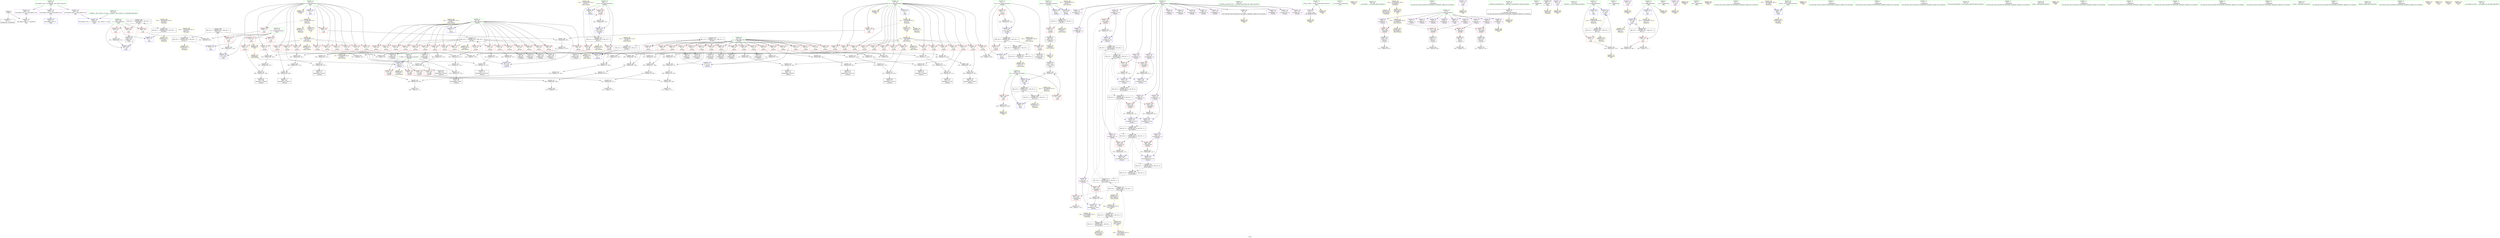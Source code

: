 digraph "SVFG" {
	label="SVFG";

	Node0x55e28d664110 [shape=record,color=grey,label="{NodeID: 0\nNullPtr}"];
	Node0x55e28d664110 -> Node0x55e28d68aeb0[style=solid];
	Node0x55e28d664110 -> Node0x55e28d690320[style=solid];
	Node0x55e28d6a2820 [shape=record,color=grey,label="{NodeID: 360\n391 = cmp(389, 390, )\n}"];
	Node0x55e28d69ab50 [shape=record,color=yellow,style=double,label="{NodeID: 277\nARet(415)\nCS[]}"];
	Node0x55e28d69ab50 -> Node0x55e28d68dca0[style=solid];
	Node0x55e28d68e8d0 [shape=record,color=red,label="{NodeID: 194\n348\<--69\n\<--i128\n_Z5tryiti\n}"];
	Node0x55e28d68e8d0 -> Node0x55e28d6a1020[style=solid];
	Node0x55e28d68b3d0 [shape=record,color=purple,label="{NodeID: 111\n333\<--19\narrayidx137\<--in\n_Z5tryiti\n}"];
	Node0x55e28d689d90 [shape=record,color=green,label="{NodeID: 28\n39\<--40\n_ZNSt8ios_base4InitC1Ev\<--_ZNSt8ios_base4InitC1Ev_field_insensitive\n}"];
	Node0x55e28d6961d0 [shape=record,color=black,label="{NodeID: 388\nMR_20V_15 = PHI(MR_20V_13, MR_20V_11, )\npts\{210000 \}\n}"];
	Node0x55e28d6961d0 -> Node0x55e28d68f430[style=dashed];
	Node0x55e28d6961d0 -> Node0x55e28d68f500[style=dashed];
	Node0x55e28d6961d0 -> Node0x55e28d698a30[style=dashed];
	Node0x55e28d6961d0 -> Node0x55e28d698b00[style=dashed];
	Node0x55e28d6961d0 -> Node0x55e28d6b13b0[style=dashed];
	Node0x55e28d69d5a0 [shape=record,color=grey,label="{NodeID: 305\n411 = Binary(110, 410, )\n}"];
	Node0x55e28d69d5a0 -> Node0x55e28d6a20a0[style=solid];
	Node0x55e28d690020 [shape=record,color=blue,label="{NodeID: 222\n17\<--11\nm\<--\nGlob }"];
	Node0x55e28d690020 -> Node0x55e28d6bbf40[style=dashed];
	Node0x55e28d691ab0 [shape=record,color=red,label="{NodeID: 139\n134\<--17\n\<--m\n_Z5tryiti\n}"];
	Node0x55e28d691ab0 -> Node0x55e28d69bf20[style=solid];
	Node0x55e28d68c6b0 [shape=record,color=black,label="{NodeID: 56\n130\<--129\nidxprom13\<--\n_Z5tryiti\n}"];
	Node0x55e28d6bd970 [shape=record,color=yellow,style=double,label="{NodeID: 416\nRETMU(30V_2)\npts\{368 \}\nFun[main]}"];
	Node0x55e28d69ffa0 [shape=record,color=grey,label="{NodeID: 333\n210 = Binary(110, 209, )\n}"];
	Node0x55e28d69ffa0 -> Node0x55e28d69fe20[style=solid];
	Node0x55e28d699660 [shape=record,color=blue,label="{NodeID: 250\n371\<--11\nst\<--\nmain\n}"];
	Node0x55e28d699660 -> Node0x55e28d6b09b0[style=dashed];
	Node0x55e28d693170 [shape=record,color=red,label="{NodeID: 167\n214\<--65\n\<--i\n_Z5tryiti\n}"];
	Node0x55e28d693170 -> Node0x55e28d69f0a0[style=solid];
	Node0x55e28d68dd70 [shape=record,color=purple,label="{NodeID: 84\n41\<--4\n\<--_ZStL8__ioinit\n__cxx_global_var_init\n}"];
	Node0x55e28d68dd70 -> Node0x55e28d699e80[style=solid];
	Node0x55e28d66b440 [shape=record,color=green,label="{NodeID: 1\n7\<--1\n__dso_handle\<--dummyObj\nGlob }"];
	Node0x55e28d6a29a0 [shape=record,color=grey,label="{NodeID: 361\n323 = cmp(321, 322, )\n}"];
	Node0x55e28d69abe0 [shape=record,color=yellow,style=double,label="{NodeID: 278\nARet(432)\nCS[]}"];
	Node0x55e28d68e9a0 [shape=record,color=red,label="{NodeID: 195\n327\<--71\n\<--j132\n_Z5tryiti\n}"];
	Node0x55e28d68e9a0 -> Node0x55e28d6a26a0[style=solid];
	Node0x55e28d68b4a0 [shape=record,color=purple,label="{NodeID: 112\n336\<--19\narrayidx139\<--in\n_Z5tryiti\n}"];
	Node0x55e28d68b4a0 -> Node0x55e28d68f5d0[style=solid];
	Node0x55e28d689e90 [shape=record,color=green,label="{NodeID: 29\n45\<--46\n__cxa_atexit\<--__cxa_atexit_field_insensitive\n}"];
	Node0x55e28d6962c0 [shape=record,color=black,label="{NodeID: 389\nMR_30V_4 = PHI(MR_30V_5, MR_30V_3, )\npts\{368 \}\n}"];
	Node0x55e28d6962c0 -> Node0x55e28d68f6a0[style=dashed];
	Node0x55e28d6962c0 -> Node0x55e28d68f770[style=dashed];
	Node0x55e28d6962c0 -> Node0x55e28d68f840[style=dashed];
	Node0x55e28d6962c0 -> Node0x55e28d6994c0[style=dashed];
	Node0x55e28d6962c0 -> Node0x55e28d6951e0[style=dashed];
	Node0x55e28d69d720 [shape=record,color=grey,label="{NodeID: 306\n237 = Binary(235, 236, )\n}"];
	Node0x55e28d69d720 -> Node0x55e28d68d210[style=solid];
	Node0x55e28d690120 [shape=record,color=blue,label="{NodeID: 223\n447\<--31\nllvm.global_ctors_0\<--\nGlob }"];
	Node0x55e28d691b80 [shape=record,color=red,label="{NodeID: 140\n156\<--17\n\<--m\n_Z5tryiti\n}"];
	Node0x55e28d691b80 -> Node0x55e28d69ce20[style=solid];
	Node0x55e28d68c780 [shape=record,color=black,label="{NodeID: 57\n136\<--135\nidxprom17\<--rem16\n_Z5tryiti\n}"];
	Node0x55e28d6bda50 [shape=record,color=yellow,style=double,label="{NodeID: 417\nRETMU(4V_1)\npts\{18 \}\nFun[main]}"];
	Node0x55e28d6a0120 [shape=record,color=grey,label="{NodeID: 334\n316 = Binary(315, 110, )\n}"];
	Node0x55e28d6a0120 -> Node0x55e28d698ca0[style=solid];
	Node0x55e28d699730 [shape=record,color=blue,label="{NodeID: 251\n369\<--418\nans\<--add\nmain\n}"];
	Node0x55e28d699730 -> Node0x55e28d6b04b0[style=dashed];
	Node0x55e28d693240 [shape=record,color=red,label="{NodeID: 168\n234\<--65\n\<--i\n_Z5tryiti\n}"];
	Node0x55e28d693240 -> Node0x55e28d69d8a0[style=solid];
	Node0x55e28d68de40 [shape=record,color=purple,label="{NodeID: 85\n94\<--8\narrayidx\<--g\n_Z5tryiti\n}"];
	Node0x55e28d66a130 [shape=record,color=green,label="{NodeID: 2\n11\<--1\n\<--dummyObj\nCan only get source location for instruction, argument, global var or function.}"];
	Node0x55e28d6a2b20 [shape=record,color=grey,label="{NodeID: 362\n212 = cmp(211, 11, )\n}"];
	Node0x55e28d69ac70 [shape=record,color=yellow,style=double,label="{NodeID: 279\nFPARM(60)\nFun[_Z5tryiti]}"];
	Node0x55e28d69ac70 -> Node0x55e28d690420[style=solid];
	Node0x55e28d68ea70 [shape=record,color=red,label="{NodeID: 196\n334\<--71\n\<--j132\n_Z5tryiti\n}"];
	Node0x55e28d68ea70 -> Node0x55e28d68da30[style=solid];
	Node0x55e28d68b570 [shape=record,color=purple,label="{NodeID: 113\n374\<--22\n\<--.str\nmain\n}"];
	Node0x55e28d68b570 -> Node0x55e28d69a020[style=solid];
	Node0x55e28d689f90 [shape=record,color=green,label="{NodeID: 30\n44\<--50\n_ZNSt8ios_base4InitD1Ev\<--_ZNSt8ios_base4InitD1Ev_field_insensitive\n}"];
	Node0x55e28d689f90 -> Node0x55e28d68c1a0[style=solid];
	Node0x55e28d6963b0 [shape=record,color=black,label="{NodeID: 390\nMR_20V_5 = PHI(MR_20V_6, MR_20V_4, )\npts\{210000 \}\n}"];
	Node0x55e28d6963b0 -> Node0x55e28d6964a0[style=dashed];
	Node0x55e28d69d8a0 [shape=record,color=grey,label="{NodeID: 307\n235 = Binary(234, 110, )\n}"];
	Node0x55e28d69d8a0 -> Node0x55e28d69d720[style=solid];
	Node0x55e28d690220 [shape=record,color=blue,label="{NodeID: 224\n448\<--32\nllvm.global_ctors_1\<--_GLOBAL__sub_I_zyz915_2_0.cpp\nGlob }"];
	Node0x55e28d691c50 [shape=record,color=red,label="{NodeID: 141\n206\<--17\n\<--m\n_Z5tryiti\n}"];
	Node0x55e28d691c50 -> Node0x55e28d69f6a0[style=solid];
	Node0x55e28d68c850 [shape=record,color=black,label="{NodeID: 58\n144\<--143\nidxprom21\<--\n_Z5tryiti\n}"];
	Node0x55e28d6bdb30 [shape=record,color=yellow,style=double,label="{NodeID: 418\nRETMU(32V_2)\npts\{370 \}\nFun[main]}"];
	Node0x55e28d6a02a0 [shape=record,color=grey,label="{NodeID: 335\n311 = Binary(310, 110, )\n}"];
	Node0x55e28d6a02a0 -> Node0x55e28d698bd0[style=solid];
	Node0x55e28d699800 [shape=record,color=blue,label="{NodeID: 252\n371\<--422\nst\<--inc10\nmain\n}"];
	Node0x55e28d699800 -> Node0x55e28d6b09b0[style=dashed];
	Node0x55e28d693310 [shape=record,color=red,label="{NodeID: 169\n251\<--65\n\<--i\n_Z5tryiti\n}"];
	Node0x55e28d693310 -> Node0x55e28d68d3b0[style=solid];
	Node0x55e28d68df10 [shape=record,color=purple,label="{NodeID: 86\n97\<--8\narrayidx5\<--g\n_Z5tryiti\n}"];
	Node0x55e28d68df10 -> Node0x55e28d68ec10[style=solid];
	Node0x55e28d669fb0 [shape=record,color=green,label="{NodeID: 3\n22\<--1\n.str\<--dummyObj\nGlob }"];
	Node0x55e28d6a2ca0 [shape=record,color=grey,label="{NodeID: 363\n201 = cmp(200, 202, )\n}"];
	Node0x55e28d69ad60 [shape=record,color=yellow,style=double,label="{NodeID: 280\nFRet(364)\nFun[main]}"];
	Node0x55e28d68eb40 [shape=record,color=red,label="{NodeID: 197\n343\<--71\n\<--j132\n_Z5tryiti\n}"];
	Node0x55e28d68eb40 -> Node0x55e28d69e920[style=solid];
	Node0x55e28d68b640 [shape=record,color=purple,label="{NodeID: 114\n385\<--24\n\<--.str.1\nmain\n}"];
	Node0x55e28d68b640 -> Node0x55e28d69a1c0[style=solid];
	Node0x55e28d68a090 [shape=record,color=green,label="{NodeID: 31\n57\<--58\n_Z5tryiti\<--_Z5tryiti_field_insensitive\n}"];
	Node0x55e28d6964a0 [shape=record,color=black,label="{NodeID: 391\nMR_20V_7 = PHI(MR_20V_5, MR_20V_3, )\npts\{210000 \}\n}"];
	Node0x55e28d6964a0 -> Node0x55e28d68ef50[style=dashed];
	Node0x55e28d6964a0 -> Node0x55e28d68f020[style=dashed];
	Node0x55e28d6964a0 -> Node0x55e28d6986f0[style=dashed];
	Node0x55e28d6964a0 -> Node0x55e28d6987c0[style=dashed];
	Node0x55e28d6964a0 -> Node0x55e28d6b36b0[style=dashed];
	Node0x55e28d69da20 [shape=record,color=grey,label="{NodeID: 308\n241 = Binary(240, 110, )\n}"];
	Node0x55e28d69da20 -> Node0x55e28d69d2a0[style=solid];
	Node0x55e28d690320 [shape=record,color=blue, style = dotted,label="{NodeID: 225\n449\<--3\nllvm.global_ctors_2\<--dummyVal\nGlob }"];
	Node0x55e28d691d20 [shape=record,color=red,label="{NodeID: 142\n223\<--17\n\<--m\n_Z5tryiti\n}"];
	Node0x55e28d691d20 -> Node0x55e28d69e4a0[style=solid];
	Node0x55e28d68c920 [shape=record,color=black,label="{NodeID: 59\n147\<--146\nidxprom23\<--\n_Z5tryiti\n}"];
	Node0x55e28d6bdc10 [shape=record,color=yellow,style=double,label="{NodeID: 419\nRETMU(34V_2)\npts\{372 \}\nFun[main]}"];
	Node0x55e28d6a0420 [shape=record,color=grey,label="{NodeID: 336\n189 = Binary(188, 110, )\n}"];
	Node0x55e28d6a0420 -> Node0x55e28d6987c0[style=solid];
	Node0x55e28d6998d0 [shape=record,color=blue,label="{NodeID: 253\n13\<--426\nti\<--inc12\nmain\n}"];
	Node0x55e28d6998d0 -> Node0x55e28d6b5eb0[style=dashed];
	Node0x55e28d6933e0 [shape=record,color=red,label="{NodeID: 170\n263\<--65\n\<--i\n_Z5tryiti\n}"];
	Node0x55e28d6933e0 -> Node0x55e28d69c820[style=solid];
	Node0x55e28d68dfe0 [shape=record,color=purple,label="{NodeID: 87\n145\<--8\narrayidx22\<--g\n_Z5tryiti\n}"];
	Node0x55e28d66b5c0 [shape=record,color=green,label="{NodeID: 4\n24\<--1\n.str.1\<--dummyObj\nGlob }"];
	Node0x55e28d6affb0 [shape=record,color=black,label="{NodeID: 364\nMR_20V_17 = PHI(MR_20V_18, MR_20V_16, )\npts\{210000 \}\n}"];
	Node0x55e28d6affb0 -> Node0x55e28d6b13b0[style=dashed];
	Node0x55e28d69b230 [shape=record,color=yellow,style=double,label="{NodeID: 281\nFRet(59)\nFun[_Z5tryiti]|{<s0>7}}"];
	Node0x55e28d69b230:s0 -> Node0x55e28d69ab50[style=solid,color=blue];
	Node0x55e28d68ec10 [shape=record,color=red,label="{NodeID: 198\n98\<--97\n\<--arrayidx5\n_Z5tryiti\n}"];
	Node0x55e28d68ec10 -> Node0x55e28d68c440[style=solid];
	Node0x55e28d690750 [shape=record,color=purple,label="{NodeID: 115\n397\<--26\n\<--.str.2\nmain\n}"];
	Node0x55e28d690750 -> Node0x55e28d69a430[style=solid];
	Node0x55e28d68a190 [shape=record,color=green,label="{NodeID: 32\n61\<--62\nretval\<--retval_field_insensitive\n_Z5tryiti\n}"];
	Node0x55e28d68a190 -> Node0x55e28d692470[style=solid];
	Node0x55e28d68a190 -> Node0x55e28d698f10[style=solid];
	Node0x55e28d68a190 -> Node0x55e28d699180[style=solid];
	Node0x55e28d6baff0 [shape=record,color=yellow,style=double,label="{NodeID: 392\n20V_1 = ENCHI(MR_20V_0)\npts\{210000 \}\nFun[main]}"];
	Node0x55e28d6baff0 -> Node0x55e28d695cd0[style=dashed];
	Node0x55e28d69dba0 [shape=record,color=grey,label="{NodeID: 309\n418 = Binary(417, 416, )\n}"];
	Node0x55e28d69dba0 -> Node0x55e28d699730[style=solid];
	Node0x55e28d690420 [shape=record,color=blue,label="{NodeID: 226\n63\<--60\nst.addr\<--st\n_Z5tryiti\n}"];
	Node0x55e28d690420 -> Node0x55e28d692540[style=dashed];
	Node0x55e28d690420 -> Node0x55e28d692610[style=dashed];
	Node0x55e28d690420 -> Node0x55e28d6926e0[style=dashed];
	Node0x55e28d690420 -> Node0x55e28d6927b0[style=dashed];
	Node0x55e28d690420 -> Node0x55e28d6be180[style=dashed];
	Node0x55e28d691df0 [shape=record,color=red,label="{NodeID: 143\n226\<--17\n\<--m\n_Z5tryiti\n}"];
	Node0x55e28d691df0 -> Node0x55e28d69dea0[style=solid];
	Node0x55e28d68c9f0 [shape=record,color=black,label="{NodeID: 60\n150\<--149\nconv25\<--\n_Z5tryiti\n}"];
	Node0x55e28d68c9f0 -> Node0x55e28d6a1aa0[style=solid];
	Node0x55e28d6bdcf0 [shape=record,color=yellow,style=double,label="{NodeID: 420\nRETMU(22V_3)\npts\{12 \}\nFun[main]}"];
	Node0x55e28d6a05a0 [shape=record,color=grey,label="{NodeID: 337\n120 = Binary(119, 110, )\n}"];
	Node0x55e28d6a05a0 -> Node0x55e28d69f3a0[style=solid];
	Node0x55e28d6999a0 [shape=record,color=yellow,style=double,label="{NodeID: 254\nAPARM(20)\nCS[]}"];
	Node0x55e28d6934b0 [shape=record,color=red,label="{NodeID: 171\n272\<--65\n\<--i\n_Z5tryiti\n}"];
	Node0x55e28d6934b0 -> Node0x55e28d69cfa0[style=solid];
	Node0x55e28d68e0b0 [shape=record,color=purple,label="{NodeID: 88\n148\<--8\narrayidx24\<--g\n_Z5tryiti\n}"];
	Node0x55e28d68e0b0 -> Node0x55e28d68ee80[style=solid];
	Node0x55e28d66b650 [shape=record,color=green,label="{NodeID: 5\n26\<--1\n.str.2\<--dummyObj\nGlob }"];
	Node0x55e28d6b04b0 [shape=record,color=black,label="{NodeID: 365\nMR_32V_4 = PHI(MR_32V_5, MR_32V_3, )\npts\{370 \}\n}"];
	Node0x55e28d6b04b0 -> Node0x55e28d68f910[style=dashed];
	Node0x55e28d6b04b0 -> Node0x55e28d68f9e0[style=dashed];
	Node0x55e28d6b04b0 -> Node0x55e28d699730[style=dashed];
	Node0x55e28d6b04b0 -> Node0x55e28d6952d0[style=dashed];
	Node0x55e28d69b320 [shape=record,color=grey,label="{NodeID: 282\n109 = Binary(110, 108, )\n}"];
	Node0x55e28d69b320 -> Node0x55e28d69bda0[style=solid];
	Node0x55e28d68ece0 [shape=record,color=red,label="{NodeID: 199\n125\<--124\n\<--arrayidx12\n_Z5tryiti\n}"];
	Node0x55e28d68ece0 -> Node0x55e28d69f220[style=solid];
	Node0x55e28d6907e0 [shape=record,color=purple,label="{NodeID: 116\n431\<--28\n\<--.str.3\nmain\n}"];
	Node0x55e28d6907e0 -> Node0x55e28d69a6a0[style=solid];
	Node0x55e28d68a260 [shape=record,color=green,label="{NodeID: 33\n63\<--64\nst.addr\<--st.addr_field_insensitive\n_Z5tryiti\n}"];
	Node0x55e28d68a260 -> Node0x55e28d692540[style=solid];
	Node0x55e28d68a260 -> Node0x55e28d692610[style=solid];
	Node0x55e28d68a260 -> Node0x55e28d6926e0[style=solid];
	Node0x55e28d68a260 -> Node0x55e28d6927b0[style=solid];
	Node0x55e28d68a260 -> Node0x55e28d690420[style=solid];
	Node0x55e28d6bbae0 [shape=record,color=yellow,style=double,label="{NodeID: 393\n30V_1 = ENCHI(MR_30V_0)\npts\{368 \}\nFun[main]}"];
	Node0x55e28d6bbae0 -> Node0x55e28d6951e0[style=dashed];
	Node0x55e28d69dd20 [shape=record,color=grey,label="{NodeID: 310\n401 = Binary(400, 110, )\n}"];
	Node0x55e28d69dd20 -> Node0x55e28d6994c0[style=solid];
	Node0x55e28d6904f0 [shape=record,color=blue,label="{NodeID: 227\n65\<--11\ni\<--\n_Z5tryiti\n}"];
	Node0x55e28d6904f0 -> Node0x55e28d6b27b0[style=dashed];
	Node0x55e28d691ec0 [shape=record,color=red,label="{NodeID: 144\n242\<--17\n\<--m\n_Z5tryiti\n}"];
	Node0x55e28d691ec0 -> Node0x55e28d69d2a0[style=solid];
	Node0x55e28d68cac0 [shape=record,color=black,label="{NodeID: 61\n170\<--169\nidxprom37\<--rem36\n_Z5tryiti\n}"];
	Node0x55e28d6bddd0 [shape=record,color=yellow,style=double,label="{NodeID: 421\nRETMU(2V_1)\npts\{16 \}\nFun[main]}"];
	Node0x55e28d6a0720 [shape=record,color=grey,label="{NodeID: 338\n119 = Binary(117, 118, )\n}"];
	Node0x55e28d6a0720 -> Node0x55e28d6a05a0[style=solid];
	Node0x55e28d699a70 [shape=record,color=yellow,style=double,label="{NodeID: 255\nAPARM(75)\nCS[]}"];
	Node0x55e28d693580 [shape=record,color=red,label="{NodeID: 172\n290\<--65\n\<--i\n_Z5tryiti\n}"];
	Node0x55e28d693580 -> Node0x55e28d6a11a0[style=solid];
	Node0x55e28d68e180 [shape=record,color=purple,label="{NodeID: 89\n195\<--8\narrayidx53\<--g\n_Z5tryiti\n}"];
	Node0x55e28d67a430 [shape=record,color=green,label="{NodeID: 6\n28\<--1\n.str.3\<--dummyObj\nGlob }"];
	Node0x55e28d6b09b0 [shape=record,color=black,label="{NodeID: 366\nMR_34V_4 = PHI(MR_34V_5, MR_34V_3, )\npts\{372 \}\n}"];
	Node0x55e28d6b09b0 -> Node0x55e28d68fab0[style=dashed];
	Node0x55e28d6b09b0 -> Node0x55e28d68fb80[style=dashed];
	Node0x55e28d6b09b0 -> Node0x55e28d68fc50[style=dashed];
	Node0x55e28d6b09b0 -> Node0x55e28d699800[style=dashed];
	Node0x55e28d6b09b0 -> Node0x55e28d6957d0[style=dashed];
	Node0x55e28d69b4a0 [shape=record,color=grey,label="{NodeID: 283\n106 = Binary(104, 105, )\n}"];
	Node0x55e28d69b4a0 -> Node0x55e28d69b620[style=solid];
	Node0x55e28d68edb0 [shape=record,color=red,label="{NodeID: 200\n138\<--137\n\<--arrayidx18\n_Z5tryiti\n}"];
	Node0x55e28d68edb0 -> Node0x55e28d69b7a0[style=solid];
	Node0x55e28d690870 [shape=record,color=purple,label="{NodeID: 117\n447\<--30\nllvm.global_ctors_0\<--llvm.global_ctors\nGlob }"];
	Node0x55e28d690870 -> Node0x55e28d690120[style=solid];
	Node0x55e28d68a330 [shape=record,color=green,label="{NodeID: 34\n65\<--66\ni\<--i_field_insensitive\n_Z5tryiti\n}"];
	Node0x55e28d68a330 -> Node0x55e28d692880[style=solid];
	Node0x55e28d68a330 -> Node0x55e28d692950[style=solid];
	Node0x55e28d68a330 -> Node0x55e28d692a20[style=solid];
	Node0x55e28d68a330 -> Node0x55e28d692af0[style=solid];
	Node0x55e28d68a330 -> Node0x55e28d692bc0[style=solid];
	Node0x55e28d68a330 -> Node0x55e28d692c90[style=solid];
	Node0x55e28d68a330 -> Node0x55e28d692d60[style=solid];
	Node0x55e28d68a330 -> Node0x55e28d692e30[style=solid];
	Node0x55e28d68a330 -> Node0x55e28d692f00[style=solid];
	Node0x55e28d68a330 -> Node0x55e28d692fd0[style=solid];
	Node0x55e28d68a330 -> Node0x55e28d6930a0[style=solid];
	Node0x55e28d68a330 -> Node0x55e28d693170[style=solid];
	Node0x55e28d68a330 -> Node0x55e28d693240[style=solid];
	Node0x55e28d68a330 -> Node0x55e28d693310[style=solid];
	Node0x55e28d68a330 -> Node0x55e28d6933e0[style=solid];
	Node0x55e28d68a330 -> Node0x55e28d6934b0[style=solid];
	Node0x55e28d68a330 -> Node0x55e28d693580[style=solid];
	Node0x55e28d68a330 -> Node0x55e28d693650[style=solid];
	Node0x55e28d68a330 -> Node0x55e28d6904f0[style=solid];
	Node0x55e28d68a330 -> Node0x55e28d698ca0[style=solid];
	Node0x55e28d6bbbc0 [shape=record,color=yellow,style=double,label="{NodeID: 394\n32V_1 = ENCHI(MR_32V_0)\npts\{370 \}\nFun[main]}"];
	Node0x55e28d6bbbc0 -> Node0x55e28d6952d0[style=dashed];
	Node0x55e28d69dea0 [shape=record,color=grey,label="{NodeID: 311\n227 = Binary(225, 226, )\n}"];
	Node0x55e28d69dea0 -> Node0x55e28d68d140[style=solid];
	Node0x55e28d6905c0 [shape=record,color=blue,label="{NodeID: 228\n67\<--11\nj\<--\n_Z5tryiti\n}"];
	Node0x55e28d6905c0 -> Node0x55e28d6b3bb0[style=dashed];
	Node0x55e28d691f90 [shape=record,color=red,label="{NodeID: 145\n264\<--17\n\<--m\n_Z5tryiti\n}"];
	Node0x55e28d691f90 -> Node0x55e28d69c820[style=solid];
	Node0x55e28d68cb90 [shape=record,color=black,label="{NodeID: 62\n173\<--172\nidxprom39\<--\n_Z5tryiti\n}"];
	Node0x55e28d6bdeb0 [shape=record,color=yellow,style=double,label="{NodeID: 422\nRETMU(2V_1)\npts\{16 \}\nFun[_Z5tryiti]}"];
	Node0x55e28d6a08a0 [shape=record,color=grey,label="{NodeID: 339\n305 = Binary(304, 110, )\n}"];
	Node0x55e28d6a08a0 -> Node0x55e28d698b00[style=solid];
	Node0x55e28d699b40 [shape=record,color=yellow,style=double,label="{NodeID: 256\nAPARM(76)\nCS[]}"];
	Node0x55e28d693650 [shape=record,color=red,label="{NodeID: 173\n315\<--65\n\<--i\n_Z5tryiti\n}"];
	Node0x55e28d693650 -> Node0x55e28d6a0120[style=solid];
	Node0x55e28d68e250 [shape=record,color=purple,label="{NodeID: 90\n198\<--8\narrayidx55\<--g\n_Z5tryiti\n}"];
	Node0x55e28d68e250 -> Node0x55e28d68f0f0[style=solid];
	Node0x55e28d67a4c0 [shape=record,color=green,label="{NodeID: 7\n31\<--1\n\<--dummyObj\nCan only get source location for instruction, argument, global var or function.}"];
	Node0x55e28d6b0eb0 [shape=record,color=black,label="{NodeID: 367\nMR_20V_3 = PHI(MR_20V_4, MR_20V_2, )\npts\{210000 \}\n}"];
	Node0x55e28d6b0eb0 -> Node0x55e28d695cd0[style=dashed];
	Node0x55e28d6b0eb0 -> Node0x55e28d6bea70[style=dashed];
	Node0x55e28d69b620 [shape=record,color=grey,label="{NodeID: 284\n108 = Binary(106, 107, )\n}"];
	Node0x55e28d69b620 -> Node0x55e28d69b320[style=solid];
	Node0x55e28d68ee80 [shape=record,color=red,label="{NodeID: 201\n149\<--148\n\<--arrayidx24\n_Z5tryiti\n}"];
	Node0x55e28d68ee80 -> Node0x55e28d68c9f0[style=solid];
	Node0x55e28d690940 [shape=record,color=purple,label="{NodeID: 118\n448\<--30\nllvm.global_ctors_1\<--llvm.global_ctors\nGlob }"];
	Node0x55e28d690940 -> Node0x55e28d690220[style=solid];
	Node0x55e28d68a400 [shape=record,color=green,label="{NodeID: 35\n67\<--68\nj\<--j_field_insensitive\n_Z5tryiti\n}"];
	Node0x55e28d68a400 -> Node0x55e28d693720[style=solid];
	Node0x55e28d68a400 -> Node0x55e28d6937f0[style=solid];
	Node0x55e28d68a400 -> Node0x55e28d6938c0[style=solid];
	Node0x55e28d68a400 -> Node0x55e28d693990[style=solid];
	Node0x55e28d68a400 -> Node0x55e28d693a60[style=solid];
	Node0x55e28d68a400 -> Node0x55e28d693b30[style=solid];
	Node0x55e28d68a400 -> Node0x55e28d693c00[style=solid];
	Node0x55e28d68a400 -> Node0x55e28d693cd0[style=solid];
	Node0x55e28d68a400 -> Node0x55e28d693da0[style=solid];
	Node0x55e28d68a400 -> Node0x55e28d693e70[style=solid];
	Node0x55e28d68a400 -> Node0x55e28d693f40[style=solid];
	Node0x55e28d68a400 -> Node0x55e28d694010[style=solid];
	Node0x55e28d68a400 -> Node0x55e28d6940e0[style=solid];
	Node0x55e28d68a400 -> Node0x55e28d6941b0[style=solid];
	Node0x55e28d68a400 -> Node0x55e28d694280[style=solid];
	Node0x55e28d68a400 -> Node0x55e28d694350[style=solid];
	Node0x55e28d68a400 -> Node0x55e28d694420[style=solid];
	Node0x55e28d68a400 -> Node0x55e28d6944f0[style=solid];
	Node0x55e28d68a400 -> Node0x55e28d6905c0[style=solid];
	Node0x55e28d68a400 -> Node0x55e28d698bd0[style=solid];
	Node0x55e28d6bbca0 [shape=record,color=yellow,style=double,label="{NodeID: 395\n28V_1 = ENCHI(MR_28V_0)\npts\{366 \}\nFun[main]}"];
	Node0x55e28d6bbca0 -> Node0x55e28d699250[style=dashed];
	Node0x55e28d69e020 [shape=record,color=grey,label="{NodeID: 312\n269 = Binary(262, 268, )\n}"];
	Node0x55e28d69e020 -> Node0x55e28d6a2220[style=solid];
	Node0x55e28d690690 [shape=record,color=blue,label="{NodeID: 229\n124\<--126\narrayidx12\<--inc\n_Z5tryiti\n}"];
	Node0x55e28d690690 -> Node0x55e28d6963b0[style=dashed];
	Node0x55e28d692060 [shape=record,color=red,label="{NodeID: 146\n279\<--17\n\<--m\n_Z5tryiti\n}"];
	Node0x55e28d692060 -> Node0x55e28d69d420[style=solid];
	Node0x55e28d68cc60 [shape=record,color=black,label="{NodeID: 63\n183\<--182\nidxprom45\<--rem44\n_Z5tryiti\n}"];
	Node0x55e28d6bdfc0 [shape=record,color=yellow,style=double,label="{NodeID: 423\nRETMU(4V_1)\npts\{18 \}\nFun[_Z5tryiti]}"];
	Node0x55e28d6a0a20 [shape=record,color=grey,label="{NodeID: 340\n301 = Binary(299, 300, )\n}"];
	Node0x55e28d6a0a20 -> Node0x55e28d68d890[style=solid];
	Node0x55e28d699c10 [shape=record,color=yellow,style=double,label="{NodeID: 257\nAPARM(77)\nCS[]}"];
	Node0x55e28d693720 [shape=record,color=red,label="{NodeID: 174\n88\<--67\n\<--j\n_Z5tryiti\n}"];
	Node0x55e28d693720 -> Node0x55e28d6a17a0[style=solid];
	Node0x55e28d68e320 [shape=record,color=purple,label="{NodeID: 91\n253\<--8\narrayidx89\<--g\n_Z5tryiti\n}"];
	Node0x55e28d67a550 [shape=record,color=green,label="{NodeID: 8\n75\<--1\n\<--dummyObj\nCan only get source location for instruction, argument, global var or function.}"];
	Node0x55e28d6b13b0 [shape=record,color=black,label="{NodeID: 368\nMR_20V_19 = PHI(MR_20V_17, MR_20V_15, )\npts\{210000 \}\n}"];
	Node0x55e28d6b13b0 -> Node0x55e28d6b40b0[style=dashed];
	Node0x55e28d69b7a0 [shape=record,color=grey,label="{NodeID: 285\n139 = Binary(138, 110, )\n}"];
	Node0x55e28d69b7a0 -> Node0x55e28d698620[style=solid];
	Node0x55e28d68ef50 [shape=record,color=red,label="{NodeID: 202\n175\<--174\n\<--arrayidx40\n_Z5tryiti\n}"];
	Node0x55e28d68ef50 -> Node0x55e28d6a0d20[style=solid];
	Node0x55e28d690a40 [shape=record,color=purple,label="{NodeID: 119\n449\<--30\nllvm.global_ctors_2\<--llvm.global_ctors\nGlob }"];
	Node0x55e28d690a40 -> Node0x55e28d690320[style=solid];
	Node0x55e28d68a4d0 [shape=record,color=green,label="{NodeID: 36\n69\<--70\ni128\<--i128_field_insensitive\n_Z5tryiti\n}"];
	Node0x55e28d68a4d0 -> Node0x55e28d68e730[style=solid];
	Node0x55e28d68a4d0 -> Node0x55e28d68e800[style=solid];
	Node0x55e28d68a4d0 -> Node0x55e28d68e8d0[style=solid];
	Node0x55e28d68a4d0 -> Node0x55e28d698d70[style=solid];
	Node0x55e28d68a4d0 -> Node0x55e28d6990b0[style=solid];
	Node0x55e28d6bbd80 [shape=record,color=yellow,style=double,label="{NodeID: 396\n34V_1 = ENCHI(MR_34V_0)\npts\{372 \}\nFun[main]}"];
	Node0x55e28d6bbd80 -> Node0x55e28d6957d0[style=dashed];
	Node0x55e28d69e1a0 [shape=record,color=grey,label="{NodeID: 313\n225 = Binary(224, 110, )\n}"];
	Node0x55e28d69e1a0 -> Node0x55e28d69dea0[style=solid];
	Node0x55e28d698620 [shape=record,color=blue,label="{NodeID: 230\n137\<--139\narrayidx18\<--inc19\n_Z5tryiti\n}"];
	Node0x55e28d698620 -> Node0x55e28d6963b0[style=dashed];
	Node0x55e28d692130 [shape=record,color=red,label="{NodeID: 147\n282\<--17\n\<--m\n_Z5tryiti\n}"];
	Node0x55e28d692130 -> Node0x55e28d69cca0[style=solid];
	Node0x55e28d68cd30 [shape=record,color=black,label="{NodeID: 64\n186\<--185\nidxprom47\<--\n_Z5tryiti\n}"];
	Node0x55e28d6be0a0 [shape=record,color=yellow,style=double,label="{NodeID: 424\nRETMU(6V_3)\npts\{62 \}\nFun[_Z5tryiti]}"];
	Node0x55e28d6a0ba0 [shape=record,color=grey,label="{NodeID: 341\n299 = Binary(298, 110, )\n}"];
	Node0x55e28d6a0ba0 -> Node0x55e28d6a0a20[style=solid];
	Node0x55e28d699ce0 [shape=record,color=yellow,style=double,label="{NodeID: 258\nAPARM(4)\nCS[]}"];
	Node0x55e28d6937f0 [shape=record,color=red,label="{NodeID: 175\n95\<--67\n\<--j\n_Z5tryiti\n}"];
	Node0x55e28d6937f0 -> Node0x55e28d68c370[style=solid];
	Node0x55e28d68e3f0 [shape=record,color=purple,label="{NodeID: 92\n256\<--8\narrayidx91\<--g\n_Z5tryiti\n}"];
	Node0x55e28d68e3f0 -> Node0x55e28d68f360[style=solid];
	Node0x55e28d688ff0 [shape=record,color=green,label="{NodeID: 9\n76\<--1\n\<--dummyObj\nCan only get source location for instruction, argument, global var or function.}"];
	Node0x55e28d6b18b0 [shape=record,color=black,label="{NodeID: 369\nMR_20V_9 = PHI(MR_20V_10, MR_20V_8, )\npts\{210000 \}\n}"];
	Node0x55e28d6b18b0 -> Node0x55e28d6b36b0[style=dashed];
	Node0x55e28d69b920 [shape=record,color=grey,label="{NodeID: 286\n166 = Binary(164, 165, )\n}"];
	Node0x55e28d69b920 -> Node0x55e28d69baa0[style=solid];
	Node0x55e28d68f020 [shape=record,color=red,label="{NodeID: 203\n188\<--187\n\<--arrayidx48\n_Z5tryiti\n}"];
	Node0x55e28d68f020 -> Node0x55e28d6a0420[style=solid];
	Node0x55e28d690b40 [shape=record,color=red,label="{NodeID: 120\n379\<--10\n\<--T\nmain\n}"];
	Node0x55e28d690b40 -> Node0x55e28d69eaa0[style=solid];
	Node0x55e28d690b40 -> Node0x55e28d6a2520[style=solid];
	Node0x55e28d68a5a0 [shape=record,color=green,label="{NodeID: 37\n71\<--72\nj132\<--j132_field_insensitive\n_Z5tryiti\n}"];
	Node0x55e28d68a5a0 -> Node0x55e28d68e9a0[style=solid];
	Node0x55e28d68a5a0 -> Node0x55e28d68ea70[style=solid];
	Node0x55e28d68a5a0 -> Node0x55e28d68eb40[style=solid];
	Node0x55e28d68a5a0 -> Node0x55e28d698e40[style=solid];
	Node0x55e28d68a5a0 -> Node0x55e28d698fe0[style=solid];
	Node0x55e28d6bbe60 [shape=record,color=yellow,style=double,label="{NodeID: 397\n18V_1 = ENCHI(MR_18V_0)\npts\{90000 \}\nFun[main]}"];
	Node0x55e28d6bbe60 -> Node0x55e28d6bcbb0[style=dashed];
	Node0x55e28d6bbe60 -> Node0x55e28d6be990[style=dashed];
	Node0x55e28d69e320 [shape=record,color=grey,label="{NodeID: 314\n268 = Binary(110, 267, )\n}"];
	Node0x55e28d69e320 -> Node0x55e28d69e020[style=solid];
	Node0x55e28d6986f0 [shape=record,color=blue,label="{NodeID: 231\n174\<--176\narrayidx40\<--inc41\n_Z5tryiti\n}"];
	Node0x55e28d6986f0 -> Node0x55e28d6b18b0[style=dashed];
	Node0x55e28d692200 [shape=record,color=red,label="{NodeID: 148\n300\<--17\n\<--m\n_Z5tryiti\n}"];
	Node0x55e28d692200 -> Node0x55e28d6a0a20[style=solid];
	Node0x55e28d68ce00 [shape=record,color=black,label="{NodeID: 65\n194\<--193\nidxprom52\<--\n_Z5tryiti\n}"];
	Node0x55e28d6be180 [shape=record,color=yellow,style=double,label="{NodeID: 425\nRETMU(8V_2)\npts\{64 \}\nFun[_Z5tryiti]}"];
	Node0x55e28d6a0d20 [shape=record,color=grey,label="{NodeID: 342\n176 = Binary(175, 110, )\n}"];
	Node0x55e28d6a0d20 -> Node0x55e28d6986f0[style=solid];
	Node0x55e28d699db0 [shape=record,color=yellow,style=double,label="{NodeID: 259\nAPARM(43)\nCS[]}"];
	Node0x55e28d6938c0 [shape=record,color=red,label="{NodeID: 176\n107\<--67\n\<--j\n_Z5tryiti\n}"];
	Node0x55e28d6938c0 -> Node0x55e28d69b620[style=solid];
	Node0x55e28d68e4c0 [shape=record,color=purple,label="{NodeID: 93\n395\<--8\narrayidx\<--g\nmain\n}"];
	Node0x55e28d689080 [shape=record,color=green,label="{NodeID: 10\n77\<--1\n\<--dummyObj\nCan only get source location for instruction, argument, global var or function.}"];
	Node0x55e28d6b1db0 [shape=record,color=black,label="{NodeID: 370\nMR_6V_3 = PHI(MR_6V_4, MR_6V_2, )\npts\{62 \}\n}"];
	Node0x55e28d6b1db0 -> Node0x55e28d692470[style=dashed];
	Node0x55e28d6b1db0 -> Node0x55e28d6be0a0[style=dashed];
	Node0x55e28d69baa0 [shape=record,color=grey,label="{NodeID: 287\n167 = Binary(166, 110, )\n}"];
	Node0x55e28d69baa0 -> Node0x55e28d69c0a0[style=solid];
	Node0x55e28d68f0f0 [shape=record,color=red,label="{NodeID: 204\n199\<--198\n\<--arrayidx55\n_Z5tryiti\n}"];
	Node0x55e28d68f0f0 -> Node0x55e28d68cfa0[style=solid];
	Node0x55e28d690c10 [shape=record,color=red,label="{NodeID: 121\n425\<--13\n\<--ti\nmain\n}"];
	Node0x55e28d690c10 -> Node0x55e28d69fb20[style=solid];
	Node0x55e28d68a670 [shape=record,color=green,label="{NodeID: 38\n78\<--79\nllvm.memset.p0i8.i64\<--llvm.memset.p0i8.i64_field_insensitive\n}"];
	Node0x55e28d6bbf40 [shape=record,color=yellow,style=double,label="{NodeID: 398\n4V_1 = ENCHI(MR_4V_0)\npts\{18 \}\nFun[main]}"];
	Node0x55e28d6bbf40 -> Node0x55e28d6923a0[style=dashed];
	Node0x55e28d6bbf40 -> Node0x55e28d6bda50[style=dashed];
	Node0x55e28d6bbf40 -> Node0x55e28d6be8b0[style=dashed];
	Node0x55e28d69e4a0 [shape=record,color=grey,label="{NodeID: 315\n224 = Binary(222, 223, )\n}"];
	Node0x55e28d69e4a0 -> Node0x55e28d69e1a0[style=solid];
	Node0x55e28d6987c0 [shape=record,color=blue,label="{NodeID: 232\n187\<--189\narrayidx48\<--inc49\n_Z5tryiti\n}"];
	Node0x55e28d6987c0 -> Node0x55e28d6b18b0[style=dashed];
	Node0x55e28d6922d0 [shape=record,color=red,label="{NodeID: 149\n328\<--17\n\<--m\n_Z5tryiti\n}"];
	Node0x55e28d6922d0 -> Node0x55e28d6a26a0[style=solid];
	Node0x55e28d68ced0 [shape=record,color=black,label="{NodeID: 66\n197\<--196\nidxprom54\<--\n_Z5tryiti\n}"];
	Node0x55e28d6be260 [shape=record,color=yellow,style=double,label="{NodeID: 426\nRETMU(10V_3)\npts\{66 \}\nFun[_Z5tryiti]}"];
	Node0x55e28d6a0ea0 [shape=record,color=grey,label="{NodeID: 343\n295 = Binary(293, 294, )\n}"];
	Node0x55e28d6a0ea0 -> Node0x55e28d68d7c0[style=solid];
	Node0x55e28d699e80 [shape=record,color=yellow,style=double,label="{NodeID: 260\nAPARM(41)\nCS[]}"];
	Node0x55e28d693990 [shape=record,color=red,label="{NodeID: 177\n117\<--67\n\<--j\n_Z5tryiti\n}"];
	Node0x55e28d693990 -> Node0x55e28d6a0720[style=solid];
	Node0x55e28d68e590 [shape=record,color=purple,label="{NodeID: 94\n396\<--8\narraydecay\<--g\nmain\n}"];
	Node0x55e28d68e590 -> Node0x55e28d69a500[style=solid];
	Node0x55e28d689110 [shape=record,color=green,label="{NodeID: 11\n101\<--1\n\<--dummyObj\nCan only get source location for instruction, argument, global var or function.}"];
	Node0x55e28d6b22b0 [shape=record,color=black,label="{NodeID: 371\nMR_16V_6 = PHI(MR_16V_2, MR_16V_4, )\npts\{72 \}\n}"];
	Node0x55e28d6b22b0 -> Node0x55e28d6be500[style=dashed];
	Node0x55e28d69bc20 [shape=record,color=grey,label="{NodeID: 288\n281 = Binary(280, 110, )\n}"];
	Node0x55e28d69bc20 -> Node0x55e28d69cca0[style=solid];
	Node0x55e28d68f1c0 [shape=record,color=red,label="{NodeID: 205\n230\<--229\n\<--arrayidx74\n_Z5tryiti\n}"];
	Node0x55e28d68f1c0 -> Node0x55e28d69c9a0[style=solid];
	Node0x55e28d690ce0 [shape=record,color=red,label="{NodeID: 122\n83\<--15\n\<--n\n_Z5tryiti\n}"];
	Node0x55e28d690ce0 -> Node0x55e28d6a1920[style=solid];
	Node0x55e28d68a770 [shape=record,color=green,label="{NodeID: 39\n362\<--363\nmain\<--main_field_insensitive\n}"];
	Node0x55e28d6bc020 [shape=record,color=yellow,style=double,label="{NodeID: 399\n24V_1 = ENCHI(MR_24V_0)\npts\{14 \}\nFun[main]}"];
	Node0x55e28d6bc020 -> Node0x55e28d6b5eb0[style=dashed];
	Node0x55e28d69e620 [shape=record,color=grey,label="{NodeID: 316\n182 = Binary(180, 181, )\n}"];
	Node0x55e28d69e620 -> Node0x55e28d68cc60[style=solid];
	Node0x55e28d698890 [shape=record,color=blue,label="{NodeID: 233\n229\<--231\narrayidx74\<--inc75\n_Z5tryiti\n}"];
	Node0x55e28d698890 -> Node0x55e28d6b4fb0[style=dashed];
	Node0x55e28d6923a0 [shape=record,color=red,label="{NodeID: 150\n409\<--17\n\<--m\nmain\n}"];
	Node0x55e28d6923a0 -> Node0x55e28d69cb20[style=solid];
	Node0x55e28d68cfa0 [shape=record,color=black,label="{NodeID: 67\n200\<--199\nconv56\<--\n_Z5tryiti\n}"];
	Node0x55e28d68cfa0 -> Node0x55e28d6a2ca0[style=solid];
	Node0x55e28d6be340 [shape=record,color=yellow,style=double,label="{NodeID: 427\nRETMU(12V_2)\npts\{68 \}\nFun[_Z5tryiti]}"];
	Node0x55e28d6a1020 [shape=record,color=grey,label="{NodeID: 344\n349 = Binary(348, 110, )\n}"];
	Node0x55e28d6a1020 -> Node0x55e28d6990b0[style=solid];
	Node0x55e28d699f50 [shape=record,color=yellow,style=double,label="{NodeID: 261\nAPARM(7)\nCS[]}"];
	Node0x55e28d693a60 [shape=record,color=red,label="{NodeID: 178\n132\<--67\n\<--j\n_Z5tryiti\n}"];
	Node0x55e28d693a60 -> Node0x55e28d69fca0[style=solid];
	Node0x55e28d68e660 [shape=record,color=purple,label="{NodeID: 95\n116\<--19\narrayidx9\<--in\n_Z5tryiti\n}"];
	Node0x55e28d6891a0 [shape=record,color=green,label="{NodeID: 12\n110\<--1\n\<--dummyObj\nCan only get source location for instruction, argument, global var or function.}"];
	Node0x55e28d6b27b0 [shape=record,color=black,label="{NodeID: 372\nMR_10V_3 = PHI(MR_10V_4, MR_10V_2, )\npts\{66 \}\n}"];
	Node0x55e28d6b27b0 -> Node0x55e28d692880[style=dashed];
	Node0x55e28d6b27b0 -> Node0x55e28d692950[style=dashed];
	Node0x55e28d6b27b0 -> Node0x55e28d692a20[style=dashed];
	Node0x55e28d6b27b0 -> Node0x55e28d692af0[style=dashed];
	Node0x55e28d6b27b0 -> Node0x55e28d692bc0[style=dashed];
	Node0x55e28d6b27b0 -> Node0x55e28d692c90[style=dashed];
	Node0x55e28d6b27b0 -> Node0x55e28d692d60[style=dashed];
	Node0x55e28d6b27b0 -> Node0x55e28d692e30[style=dashed];
	Node0x55e28d6b27b0 -> Node0x55e28d692f00[style=dashed];
	Node0x55e28d6b27b0 -> Node0x55e28d692fd0[style=dashed];
	Node0x55e28d6b27b0 -> Node0x55e28d6930a0[style=dashed];
	Node0x55e28d6b27b0 -> Node0x55e28d693170[style=dashed];
	Node0x55e28d6b27b0 -> Node0x55e28d693240[style=dashed];
	Node0x55e28d6b27b0 -> Node0x55e28d693310[style=dashed];
	Node0x55e28d6b27b0 -> Node0x55e28d6933e0[style=dashed];
	Node0x55e28d6b27b0 -> Node0x55e28d6934b0[style=dashed];
	Node0x55e28d6b27b0 -> Node0x55e28d693580[style=dashed];
	Node0x55e28d6b27b0 -> Node0x55e28d693650[style=dashed];
	Node0x55e28d6b27b0 -> Node0x55e28d698ca0[style=dashed];
	Node0x55e28d6b27b0 -> Node0x55e28d6be260[style=dashed];
	Node0x55e28d69bda0 [shape=record,color=grey,label="{NodeID: 289\n111 = Binary(103, 109, )\n}"];
	Node0x55e28d69bda0 -> Node0x55e28d6a1c20[style=solid];
	Node0x55e28d68f290 [shape=record,color=red,label="{NodeID: 206\n246\<--245\n\<--arrayidx84\n_Z5tryiti\n}"];
	Node0x55e28d68f290 -> Node0x55e28d69f9a0[style=solid];
	Node0x55e28d690db0 [shape=record,color=red,label="{NodeID: 123\n165\<--15\n\<--n\n_Z5tryiti\n}"];
	Node0x55e28d690db0 -> Node0x55e28d69b920[style=solid];
	Node0x55e28d68a870 [shape=record,color=green,label="{NodeID: 40\n365\<--366\nretval\<--retval_field_insensitive\nmain\n}"];
	Node0x55e28d68a870 -> Node0x55e28d699250[style=solid];
	Node0x55e28d6bc100 [shape=record,color=yellow,style=double,label="{NodeID: 400\n2V_1 = ENCHI(MR_2V_0)\npts\{16 \}\nFun[main]}"];
	Node0x55e28d6bc100 -> Node0x55e28d6915d0[style=dashed];
	Node0x55e28d6bc100 -> Node0x55e28d6916a0[style=dashed];
	Node0x55e28d6bc100 -> Node0x55e28d6bddd0[style=dashed];
	Node0x55e28d6bc100 -> Node0x55e28d6be7a0[style=dashed];
	Node0x55e28d69e7a0 [shape=record,color=grey,label="{NodeID: 317\n180 = Binary(179, 110, )\n}"];
	Node0x55e28d69e7a0 -> Node0x55e28d69e620[style=solid];
	Node0x55e28d698960 [shape=record,color=blue,label="{NodeID: 234\n245\<--247\narrayidx84\<--inc85\n_Z5tryiti\n}"];
	Node0x55e28d698960 -> Node0x55e28d6b4fb0[style=dashed];
	Node0x55e28d692470 [shape=record,color=red,label="{NodeID: 151\n355\<--61\n\<--retval\n_Z5tryiti\n}"];
	Node0x55e28d692470 -> Node0x55e28d68db00[style=solid];
	Node0x55e28d68d070 [shape=record,color=black,label="{NodeID: 68\n220\<--219\nidxprom68\<--rem67\n_Z5tryiti\n}"];
	Node0x55e28d6be420 [shape=record,color=yellow,style=double,label="{NodeID: 428\nRETMU(14V_3)\npts\{70 \}\nFun[_Z5tryiti]}"];
	Node0x55e28d6a11a0 [shape=record,color=grey,label="{NodeID: 345\n292 = Binary(290, 291, )\n}"];
	Node0x55e28d6a11a0 -> Node0x55e28d6a1320[style=solid];
	Node0x55e28d69a020 [shape=record,color=yellow,style=double,label="{NodeID: 262\nAPARM(374)\nCS[]}"];
	Node0x55e28d693b30 [shape=record,color=red,label="{NodeID: 179\n146\<--67\n\<--j\n_Z5tryiti\n}"];
	Node0x55e28d693b30 -> Node0x55e28d68c920[style=solid];
	Node0x55e28d68b7c0 [shape=record,color=purple,label="{NodeID: 96\n124\<--19\narrayidx12\<--in\n_Z5tryiti\n}"];
	Node0x55e28d68b7c0 -> Node0x55e28d68ece0[style=solid];
	Node0x55e28d68b7c0 -> Node0x55e28d690690[style=solid];
	Node0x55e28d689230 [shape=record,color=green,label="{NodeID: 13\n152\<--1\n\<--dummyObj\nCan only get source location for instruction, argument, global var or function.}"];
	Node0x55e28d6b2cb0 [shape=record,color=black,label="{NodeID: 373\nMR_12V_2 = PHI(MR_12V_4, MR_12V_1, )\npts\{68 \}\n}"];
	Node0x55e28d6b2cb0 -> Node0x55e28d6905c0[style=dashed];
	Node0x55e28d6b2cb0 -> Node0x55e28d6be340[style=dashed];
	Node0x55e28d69bf20 [shape=record,color=grey,label="{NodeID: 290\n135 = Binary(133, 134, )\n}"];
	Node0x55e28d69bf20 -> Node0x55e28d68c780[style=solid];
	Node0x55e28d68f360 [shape=record,color=red,label="{NodeID: 207\n257\<--256\n\<--arrayidx91\n_Z5tryiti\n}"];
	Node0x55e28d68f360 -> Node0x55e28d68d550[style=solid];
	Node0x55e28d690e80 [shape=record,color=red,label="{NodeID: 124\n168\<--15\n\<--n\n_Z5tryiti\n}"];
	Node0x55e28d690e80 -> Node0x55e28d69c0a0[style=solid];
	Node0x55e28d68a940 [shape=record,color=green,label="{NodeID: 41\n367\<--368\ni\<--i_field_insensitive\nmain\n}"];
	Node0x55e28d68a940 -> Node0x55e28d68f6a0[style=solid];
	Node0x55e28d68a940 -> Node0x55e28d68f770[style=solid];
	Node0x55e28d68a940 -> Node0x55e28d68f840[style=solid];
	Node0x55e28d68a940 -> Node0x55e28d6993f0[style=solid];
	Node0x55e28d68a940 -> Node0x55e28d6994c0[style=solid];
	Node0x55e28d6bc1e0 [shape=record,color=yellow,style=double,label="{NodeID: 401\n22V_1 = ENCHI(MR_22V_0)\npts\{12 \}\nFun[main]}"];
	Node0x55e28d6bc1e0 -> Node0x55e28d6b59b0[style=dashed];
	Node0x55e28d69e920 [shape=record,color=grey,label="{NodeID: 318\n344 = Binary(343, 110, )\n}"];
	Node0x55e28d69e920 -> Node0x55e28d698fe0[style=solid];
	Node0x55e28d698a30 [shape=record,color=blue,label="{NodeID: 235\n285\<--287\narrayidx109\<--inc110\n_Z5tryiti\n}"];
	Node0x55e28d698a30 -> Node0x55e28d6affb0[style=dashed];
	Node0x55e28d692540 [shape=record,color=red,label="{NodeID: 152\n103\<--63\n\<--st.addr\n_Z5tryiti\n}"];
	Node0x55e28d692540 -> Node0x55e28d69bda0[style=solid];
	Node0x55e28d68d140 [shape=record,color=black,label="{NodeID: 69\n228\<--227\nidxprom73\<--rem72\n_Z5tryiti\n}"];
	Node0x55e28d6be500 [shape=record,color=yellow,style=double,label="{NodeID: 429\nRETMU(16V_6)\npts\{72 \}\nFun[_Z5tryiti]}"];
	Node0x55e28d6a1320 [shape=record,color=grey,label="{NodeID: 346\n293 = Binary(292, 110, )\n}"];
	Node0x55e28d6a1320 -> Node0x55e28d6a0ea0[style=solid];
	Node0x55e28d69a0f0 [shape=record,color=yellow,style=double,label="{NodeID: 263\nAPARM(10)\nCS[]}"];
	Node0x55e28d693c00 [shape=record,color=red,label="{NodeID: 180\n158\<--67\n\<--j\n_Z5tryiti\n}"];
	Node0x55e28d693c00 -> Node0x55e28d69c3a0[style=solid];
	Node0x55e28d68b890 [shape=record,color=purple,label="{NodeID: 97\n131\<--19\narrayidx14\<--in\n_Z5tryiti\n}"];
	Node0x55e28d6892c0 [shape=record,color=green,label="{NodeID: 14\n202\<--1\n\<--dummyObj\nCan only get source location for instruction, argument, global var or function.}"];
	Node0x55e28d6b31b0 [shape=record,color=black,label="{NodeID: 374\nMR_20V_2 = PHI(MR_20V_3, MR_20V_1, )\npts\{210000 \}\n}"];
	Node0x55e28d6b31b0 -> Node0x55e28d68f5d0[style=dashed];
	Node0x55e28d6b31b0 -> Node0x55e28d6b40b0[style=dashed];
	Node0x55e28d6b31b0 -> Node0x55e28d6be6c0[style=dashed];
	Node0x55e28d69c0a0 [shape=record,color=grey,label="{NodeID: 291\n169 = Binary(167, 168, )\n}"];
	Node0x55e28d69c0a0 -> Node0x55e28d68cac0[style=solid];
	Node0x55e28d68f430 [shape=record,color=red,label="{NodeID: 208\n286\<--285\n\<--arrayidx109\n_Z5tryiti\n}"];
	Node0x55e28d68f430 -> Node0x55e28d6a14a0[style=solid];
	Node0x55e28d690f50 [shape=record,color=red,label="{NodeID: 125\n181\<--15\n\<--n\n_Z5tryiti\n}"];
	Node0x55e28d690f50 -> Node0x55e28d69e620[style=solid];
	Node0x55e28d68aa10 [shape=record,color=green,label="{NodeID: 42\n369\<--370\nans\<--ans_field_insensitive\nmain\n}"];
	Node0x55e28d68aa10 -> Node0x55e28d68f910[style=solid];
	Node0x55e28d68aa10 -> Node0x55e28d68f9e0[style=solid];
	Node0x55e28d68aa10 -> Node0x55e28d699590[style=solid];
	Node0x55e28d68aa10 -> Node0x55e28d699730[style=solid];
	Node0x55e28d6bc2c0 [shape=record,color=yellow,style=double,label="{NodeID: 402\n2V_1 = ENCHI(MR_2V_0)\npts\{16 \}\nFun[_Z5tryiti]}"];
	Node0x55e28d6bc2c0 -> Node0x55e28d690ce0[style=dashed];
	Node0x55e28d6bc2c0 -> Node0x55e28d690db0[style=dashed];
	Node0x55e28d6bc2c0 -> Node0x55e28d690e80[style=dashed];
	Node0x55e28d6bc2c0 -> Node0x55e28d690f50[style=dashed];
	Node0x55e28d6bc2c0 -> Node0x55e28d691020[style=dashed];
	Node0x55e28d6bc2c0 -> Node0x55e28d6910f0[style=dashed];
	Node0x55e28d6bc2c0 -> Node0x55e28d6911c0[style=dashed];
	Node0x55e28d6bc2c0 -> Node0x55e28d691290[style=dashed];
	Node0x55e28d6bc2c0 -> Node0x55e28d691360[style=dashed];
	Node0x55e28d6bc2c0 -> Node0x55e28d691430[style=dashed];
	Node0x55e28d6bc2c0 -> Node0x55e28d691500[style=dashed];
	Node0x55e28d6bc2c0 -> Node0x55e28d6bdeb0[style=dashed];
	Node0x55e28d69eaa0 [shape=record,color=grey,label="{NodeID: 319\n380 = Binary(379, 381, )\n}"];
	Node0x55e28d69eaa0 -> Node0x55e28d699320[style=solid];
	Node0x55e28d698b00 [shape=record,color=blue,label="{NodeID: 236\n303\<--305\narrayidx120\<--inc121\n_Z5tryiti\n}"];
	Node0x55e28d698b00 -> Node0x55e28d6affb0[style=dashed];
	Node0x55e28d692610 [shape=record,color=red,label="{NodeID: 153\n154\<--63\n\<--st.addr\n_Z5tryiti\n}"];
	Node0x55e28d692610 -> Node0x55e28d69c520[style=solid];
	Node0x55e28d68d210 [shape=record,color=black,label="{NodeID: 70\n238\<--237\nidxprom79\<--rem78\n_Z5tryiti\n}"];
	Node0x55e28d6be5e0 [shape=record,color=yellow,style=double,label="{NodeID: 430\nRETMU(18V_1)\npts\{90000 \}\nFun[_Z5tryiti]}"];
	Node0x55e28d6a14a0 [shape=record,color=grey,label="{NodeID: 347\n287 = Binary(286, 110, )\n}"];
	Node0x55e28d6a14a0 -> Node0x55e28d698a30[style=solid];
	Node0x55e28d69a1c0 [shape=record,color=yellow,style=double,label="{NodeID: 264\nAPARM(385)\nCS[]}"];
	Node0x55e28d693cd0 [shape=record,color=red,label="{NodeID: 181\n172\<--67\n\<--j\n_Z5tryiti\n}"];
	Node0x55e28d693cd0 -> Node0x55e28d68cb90[style=solid];
	Node0x55e28d68b960 [shape=record,color=purple,label="{NodeID: 98\n137\<--19\narrayidx18\<--in\n_Z5tryiti\n}"];
	Node0x55e28d68b960 -> Node0x55e28d68edb0[style=solid];
	Node0x55e28d68b960 -> Node0x55e28d698620[style=solid];
	Node0x55e28d689350 [shape=record,color=green,label="{NodeID: 15\n260\<--1\n\<--dummyObj\nCan only get source location for instruction, argument, global var or function.}"];
	Node0x55e28d6b36b0 [shape=record,color=black,label="{NodeID: 375\nMR_20V_11 = PHI(MR_20V_9, MR_20V_7, )\npts\{210000 \}\n}"];
	Node0x55e28d6b36b0 -> Node0x55e28d68f1c0[style=dashed];
	Node0x55e28d6b36b0 -> Node0x55e28d68f290[style=dashed];
	Node0x55e28d6b36b0 -> Node0x55e28d698890[style=dashed];
	Node0x55e28d6b36b0 -> Node0x55e28d698960[style=dashed];
	Node0x55e28d6b36b0 -> Node0x55e28d6961d0[style=dashed];
	Node0x55e28d69c220 [shape=record,color=grey,label="{NodeID: 292\n160 = Binary(110, 159, )\n}"];
	Node0x55e28d69c220 -> Node0x55e28d69c520[style=solid];
	Node0x55e28d68f500 [shape=record,color=red,label="{NodeID: 209\n304\<--303\n\<--arrayidx120\n_Z5tryiti\n}"];
	Node0x55e28d68f500 -> Node0x55e28d6a08a0[style=solid];
	Node0x55e28d691020 [shape=record,color=red,label="{NodeID: 126\n215\<--15\n\<--n\n_Z5tryiti\n}"];
	Node0x55e28d691020 -> Node0x55e28d69f0a0[style=solid];
	Node0x55e28d68aae0 [shape=record,color=green,label="{NodeID: 43\n371\<--372\nst\<--st_field_insensitive\nmain\n}"];
	Node0x55e28d68aae0 -> Node0x55e28d68fab0[style=solid];
	Node0x55e28d68aae0 -> Node0x55e28d68fb80[style=solid];
	Node0x55e28d68aae0 -> Node0x55e28d68fc50[style=solid];
	Node0x55e28d68aae0 -> Node0x55e28d699660[style=solid];
	Node0x55e28d68aae0 -> Node0x55e28d699800[style=solid];
	Node0x55e28d6bc3d0 [shape=record,color=yellow,style=double,label="{NodeID: 403\n4V_1 = ENCHI(MR_4V_0)\npts\{18 \}\nFun[_Z5tryiti]}"];
	Node0x55e28d6bc3d0 -> Node0x55e28d691770[style=dashed];
	Node0x55e28d6bc3d0 -> Node0x55e28d691840[style=dashed];
	Node0x55e28d6bc3d0 -> Node0x55e28d691910[style=dashed];
	Node0x55e28d6bc3d0 -> Node0x55e28d6919e0[style=dashed];
	Node0x55e28d6bc3d0 -> Node0x55e28d691ab0[style=dashed];
	Node0x55e28d6bc3d0 -> Node0x55e28d691b80[style=dashed];
	Node0x55e28d6bc3d0 -> Node0x55e28d691c50[style=dashed];
	Node0x55e28d6bc3d0 -> Node0x55e28d691d20[style=dashed];
	Node0x55e28d6bc3d0 -> Node0x55e28d691df0[style=dashed];
	Node0x55e28d6bc3d0 -> Node0x55e28d691ec0[style=dashed];
	Node0x55e28d6bc3d0 -> Node0x55e28d691f90[style=dashed];
	Node0x55e28d6bc3d0 -> Node0x55e28d692060[style=dashed];
	Node0x55e28d6bc3d0 -> Node0x55e28d692130[style=dashed];
	Node0x55e28d6bc3d0 -> Node0x55e28d692200[style=dashed];
	Node0x55e28d6bc3d0 -> Node0x55e28d6922d0[style=dashed];
	Node0x55e28d6bc3d0 -> Node0x55e28d6bdfc0[style=dashed];
	Node0x55e28d69ec20 [shape=record,color=grey,label="{NodeID: 320\n429 = Binary(428, 430, )\n}"];
	Node0x55e28d69ec20 -> Node0x55e28d69a840[style=solid];
	Node0x55e28d698bd0 [shape=record,color=blue,label="{NodeID: 237\n67\<--311\nj\<--inc124\n_Z5tryiti\n}"];
	Node0x55e28d698bd0 -> Node0x55e28d6b3bb0[style=dashed];
	Node0x55e28d6926e0 [shape=record,color=red,label="{NodeID: 154\n204\<--63\n\<--st.addr\n_Z5tryiti\n}"];
	Node0x55e28d6926e0 -> Node0x55e28d69fe20[style=solid];
	Node0x55e28d68d2e0 [shape=record,color=black,label="{NodeID: 71\n244\<--243\nidxprom83\<--rem82\n_Z5tryiti\n}"];
	Node0x55e28d6be6c0 [shape=record,color=yellow,style=double,label="{NodeID: 431\nRETMU(20V_2)\npts\{210000 \}\nFun[_Z5tryiti]|{<s0>7}}"];
	Node0x55e28d6be6c0:s0 -> Node0x55e28d6beb50[style=dashed,color=blue];
	Node0x55e28d6a1620 [shape=record,color=grey,label="{NodeID: 348\n100 = cmp(99, 101, )\n}"];
	Node0x55e28d69a290 [shape=record,color=yellow,style=double,label="{NodeID: 265\nAPARM(15)\nCS[]}"];
	Node0x55e28d693da0 [shape=record,color=red,label="{NodeID: 182\n185\<--67\n\<--j\n_Z5tryiti\n}"];
	Node0x55e28d693da0 -> Node0x55e28d68cd30[style=solid];
	Node0x55e28d68ba30 [shape=record,color=purple,label="{NodeID: 99\n171\<--19\narrayidx38\<--in\n_Z5tryiti\n}"];
	Node0x55e28d6893e0 [shape=record,color=green,label="{NodeID: 16\n353\<--1\n\<--dummyObj\nCan only get source location for instruction, argument, global var or function.}"];
	Node0x55e28d6b3bb0 [shape=record,color=black,label="{NodeID: 376\nMR_12V_4 = PHI(MR_12V_5, MR_12V_3, )\npts\{68 \}\n}"];
	Node0x55e28d6b3bb0 -> Node0x55e28d693720[style=dashed];
	Node0x55e28d6b3bb0 -> Node0x55e28d6937f0[style=dashed];
	Node0x55e28d6b3bb0 -> Node0x55e28d6938c0[style=dashed];
	Node0x55e28d6b3bb0 -> Node0x55e28d693990[style=dashed];
	Node0x55e28d6b3bb0 -> Node0x55e28d693a60[style=dashed];
	Node0x55e28d6b3bb0 -> Node0x55e28d693b30[style=dashed];
	Node0x55e28d6b3bb0 -> Node0x55e28d693c00[style=dashed];
	Node0x55e28d6b3bb0 -> Node0x55e28d693cd0[style=dashed];
	Node0x55e28d6b3bb0 -> Node0x55e28d693da0[style=dashed];
	Node0x55e28d6b3bb0 -> Node0x55e28d693e70[style=dashed];
	Node0x55e28d6b3bb0 -> Node0x55e28d693f40[style=dashed];
	Node0x55e28d6b3bb0 -> Node0x55e28d694010[style=dashed];
	Node0x55e28d6b3bb0 -> Node0x55e28d6940e0[style=dashed];
	Node0x55e28d6b3bb0 -> Node0x55e28d6941b0[style=dashed];
	Node0x55e28d6b3bb0 -> Node0x55e28d694280[style=dashed];
	Node0x55e28d6b3bb0 -> Node0x55e28d694350[style=dashed];
	Node0x55e28d6b3bb0 -> Node0x55e28d694420[style=dashed];
	Node0x55e28d6b3bb0 -> Node0x55e28d6944f0[style=dashed];
	Node0x55e28d6b3bb0 -> Node0x55e28d698bd0[style=dashed];
	Node0x55e28d6b3bb0 -> Node0x55e28d6b2cb0[style=dashed];
	Node0x55e28d69c3a0 [shape=record,color=grey,label="{NodeID: 293\n159 = Binary(157, 158, )\n}"];
	Node0x55e28d69c3a0 -> Node0x55e28d69c220[style=solid];
	Node0x55e28d68f5d0 [shape=record,color=red,label="{NodeID: 210\n337\<--336\n\<--arrayidx139\n_Z5tryiti\n}"];
	Node0x55e28d68f5d0 -> Node0x55e28d6a23a0[style=solid];
	Node0x55e28d6910f0 [shape=record,color=red,label="{NodeID: 127\n218\<--15\n\<--n\n_Z5tryiti\n}"];
	Node0x55e28d6910f0 -> Node0x55e28d69eda0[style=solid];
	Node0x55e28d68abb0 [shape=record,color=green,label="{NodeID: 44\n376\<--377\nscanf\<--scanf_field_insensitive\n}"];
	Node0x55e28d6bc4b0 [shape=record,color=yellow,style=double,label="{NodeID: 404\n6V_1 = ENCHI(MR_6V_0)\npts\{62 \}\nFun[_Z5tryiti]}"];
	Node0x55e28d6bc4b0 -> Node0x55e28d698f10[style=dashed];
	Node0x55e28d6bc4b0 -> Node0x55e28d699180[style=dashed];
	Node0x55e28d69eda0 [shape=record,color=grey,label="{NodeID: 321\n219 = Binary(217, 218, )\n}"];
	Node0x55e28d69eda0 -> Node0x55e28d68d070[style=solid];
	Node0x55e28d698ca0 [shape=record,color=blue,label="{NodeID: 238\n65\<--316\ni\<--inc126\n_Z5tryiti\n}"];
	Node0x55e28d698ca0 -> Node0x55e28d6b27b0[style=dashed];
	Node0x55e28d6927b0 [shape=record,color=red,label="{NodeID: 155\n262\<--63\n\<--st.addr\n_Z5tryiti\n}"];
	Node0x55e28d6927b0 -> Node0x55e28d69e020[style=solid];
	Node0x55e28d68d3b0 [shape=record,color=black,label="{NodeID: 72\n252\<--251\nidxprom88\<--\n_Z5tryiti\n}"];
	Node0x55e28d6be7a0 [shape=record,color=yellow,style=double,label="{NodeID: 432\nCSMU(2V_1)\npts\{16 \}\nCS[]|{<s0>7}}"];
	Node0x55e28d6be7a0:s0 -> Node0x55e28d6bc2c0[style=dashed,color=red];
	Node0x55e28d6a17a0 [shape=record,color=grey,label="{NodeID: 349\n90 = cmp(88, 89, )\n}"];
	Node0x55e28d69a360 [shape=record,color=yellow,style=double,label="{NodeID: 266\nAPARM(17)\nCS[]}"];
	Node0x55e28d693e70 [shape=record,color=red,label="{NodeID: 183\n196\<--67\n\<--j\n_Z5tryiti\n}"];
	Node0x55e28d693e70 -> Node0x55e28d68ced0[style=solid];
	Node0x55e28d68bb00 [shape=record,color=purple,label="{NodeID: 100\n174\<--19\narrayidx40\<--in\n_Z5tryiti\n}"];
	Node0x55e28d68bb00 -> Node0x55e28d68ef50[style=solid];
	Node0x55e28d68bb00 -> Node0x55e28d6986f0[style=solid];
	Node0x55e28d689470 [shape=record,color=green,label="{NodeID: 17\n381\<--1\n\<--dummyObj\nCan only get source location for instruction, argument, global var or function.}"];
	Node0x55e28d6b40b0 [shape=record,color=black,label="{NodeID: 377\nMR_20V_3 = PHI(MR_20V_19, MR_20V_2, )\npts\{210000 \}\n}"];
	Node0x55e28d6b40b0 -> Node0x55e28d68ece0[style=dashed];
	Node0x55e28d6b40b0 -> Node0x55e28d68edb0[style=dashed];
	Node0x55e28d6b40b0 -> Node0x55e28d690690[style=dashed];
	Node0x55e28d6b40b0 -> Node0x55e28d698620[style=dashed];
	Node0x55e28d6b40b0 -> Node0x55e28d6b31b0[style=dashed];
	Node0x55e28d6b40b0 -> Node0x55e28d6964a0[style=dashed];
	Node0x55e28d69c520 [shape=record,color=grey,label="{NodeID: 294\n161 = Binary(154, 160, )\n}"];
	Node0x55e28d69c520 -> Node0x55e28d6a1da0[style=solid];
	Node0x55e28d68f6a0 [shape=record,color=red,label="{NodeID: 211\n389\<--367\n\<--i\nmain\n}"];
	Node0x55e28d68f6a0 -> Node0x55e28d6a2820[style=solid];
	Node0x55e28d6911c0 [shape=record,color=red,label="{NodeID: 128\n236\<--15\n\<--n\n_Z5tryiti\n}"];
	Node0x55e28d6911c0 -> Node0x55e28d69d720[style=solid];
	Node0x55e28d68acb0 [shape=record,color=green,label="{NodeID: 45\n433\<--434\nprintf\<--printf_field_insensitive\n}"];
	Node0x55e28d6bc590 [shape=record,color=yellow,style=double,label="{NodeID: 405\n8V_1 = ENCHI(MR_8V_0)\npts\{64 \}\nFun[_Z5tryiti]}"];
	Node0x55e28d6bc590 -> Node0x55e28d690420[style=dashed];
	Node0x55e28d69ef20 [shape=record,color=grey,label="{NodeID: 322\n217 = Binary(216, 110, )\n}"];
	Node0x55e28d69ef20 -> Node0x55e28d69eda0[style=solid];
	Node0x55e28d698d70 [shape=record,color=blue,label="{NodeID: 239\n69\<--11\ni128\<--\n_Z5tryiti\n}"];
	Node0x55e28d698d70 -> Node0x55e28d6b45b0[style=dashed];
	Node0x55e28d692880 [shape=record,color=red,label="{NodeID: 156\n82\<--65\n\<--i\n_Z5tryiti\n}"];
	Node0x55e28d692880 -> Node0x55e28d6a1920[style=solid];
	Node0x55e28d68d480 [shape=record,color=black,label="{NodeID: 73\n255\<--254\nidxprom90\<--\n_Z5tryiti\n}"];
	Node0x55e28d6be8b0 [shape=record,color=yellow,style=double,label="{NodeID: 433\nCSMU(4V_1)\npts\{18 \}\nCS[]|{<s0>7}}"];
	Node0x55e28d6be8b0:s0 -> Node0x55e28d6bc3d0[style=dashed,color=red];
	Node0x55e28d6a1920 [shape=record,color=grey,label="{NodeID: 350\n84 = cmp(82, 83, )\n}"];
	Node0x55e28d69a430 [shape=record,color=yellow,style=double,label="{NodeID: 267\nAPARM(397)\nCS[]}"];
	Node0x55e28d693f40 [shape=record,color=red,label="{NodeID: 184\n208\<--67\n\<--j\n_Z5tryiti\n}"];
	Node0x55e28d693f40 -> Node0x55e28d69f520[style=solid];
	Node0x55e28d68bbd0 [shape=record,color=purple,label="{NodeID: 101\n184\<--19\narrayidx46\<--in\n_Z5tryiti\n}"];
	Node0x55e28d689500 [shape=record,color=green,label="{NodeID: 18\n430\<--1\n\<--dummyObj\nCan only get source location for instruction, argument, global var or function.}"];
	Node0x55e28d6b45b0 [shape=record,color=black,label="{NodeID: 378\nMR_14V_3 = PHI(MR_14V_4, MR_14V_2, )\npts\{70 \}\n}"];
	Node0x55e28d6b45b0 -> Node0x55e28d68e730[style=dashed];
	Node0x55e28d6b45b0 -> Node0x55e28d68e800[style=dashed];
	Node0x55e28d6b45b0 -> Node0x55e28d68e8d0[style=dashed];
	Node0x55e28d6b45b0 -> Node0x55e28d6990b0[style=dashed];
	Node0x55e28d6b45b0 -> Node0x55e28d6be420[style=dashed];
	Node0x55e28d69c6a0 [shape=record,color=grey,label="{NodeID: 295\n267 = Binary(265, 266, )\n}"];
	Node0x55e28d69c6a0 -> Node0x55e28d69e320[style=solid];
	Node0x55e28d68f770 [shape=record,color=red,label="{NodeID: 212\n393\<--367\n\<--i\nmain\n}"];
	Node0x55e28d68f770 -> Node0x55e28d68dbd0[style=solid];
	Node0x55e28d691290 [shape=record,color=red,label="{NodeID: 129\n274\<--15\n\<--n\n_Z5tryiti\n}"];
	Node0x55e28d691290 -> Node0x55e28d69d120[style=solid];
	Node0x55e28d68adb0 [shape=record,color=green,label="{NodeID: 46\n32\<--443\n_GLOBAL__sub_I_zyz915_2_0.cpp\<--_GLOBAL__sub_I_zyz915_2_0.cpp_field_insensitive\n}"];
	Node0x55e28d68adb0 -> Node0x55e28d690220[style=solid];
	Node0x55e28d6bc670 [shape=record,color=yellow,style=double,label="{NodeID: 406\n10V_1 = ENCHI(MR_10V_0)\npts\{66 \}\nFun[_Z5tryiti]}"];
	Node0x55e28d6bc670 -> Node0x55e28d6904f0[style=dashed];
	Node0x55e28d69f0a0 [shape=record,color=grey,label="{NodeID: 323\n216 = Binary(214, 215, )\n}"];
	Node0x55e28d69f0a0 -> Node0x55e28d69ef20[style=solid];
	Node0x55e28d698e40 [shape=record,color=blue,label="{NodeID: 240\n71\<--11\nj132\<--\n_Z5tryiti\n}"];
	Node0x55e28d698e40 -> Node0x55e28d6b54b0[style=dashed];
	Node0x55e28d692950 [shape=record,color=red,label="{NodeID: 157\n92\<--65\n\<--i\n_Z5tryiti\n}"];
	Node0x55e28d692950 -> Node0x55e28d68c2a0[style=solid];
	Node0x55e28d68d550 [shape=record,color=black,label="{NodeID: 74\n258\<--257\nconv92\<--\n_Z5tryiti\n}"];
	Node0x55e28d68d550 -> Node0x55e28d6a1f20[style=solid];
	Node0x55e28d6be990 [shape=record,color=yellow,style=double,label="{NodeID: 434\nCSMU(18V_1)\npts\{90000 \}\nCS[]|{<s0>7}}"];
	Node0x55e28d6be990:s0 -> Node0x55e28d6bc9f0[style=dashed,color=red];
	Node0x55e28d6a1aa0 [shape=record,color=grey,label="{NodeID: 351\n151 = cmp(150, 152, )\n}"];
	Node0x55e28d69a500 [shape=record,color=yellow,style=double,label="{NodeID: 268\nAPARM(396)\nCS[]}"];
	Node0x55e28d694010 [shape=record,color=red,label="{NodeID: 185\n222\<--67\n\<--j\n_Z5tryiti\n}"];
	Node0x55e28d694010 -> Node0x55e28d69e4a0[style=solid];
	Node0x55e28d68bca0 [shape=record,color=purple,label="{NodeID: 102\n187\<--19\narrayidx48\<--in\n_Z5tryiti\n}"];
	Node0x55e28d68bca0 -> Node0x55e28d68f020[style=solid];
	Node0x55e28d68bca0 -> Node0x55e28d6987c0[style=solid];
	Node0x55e28d689590 [shape=record,color=green,label="{NodeID: 19\n4\<--6\n_ZStL8__ioinit\<--_ZStL8__ioinit_field_insensitive\nGlob }"];
	Node0x55e28d689590 -> Node0x55e28d68dd70[style=solid];
	Node0x55e28d689590 -> Node0x55e28d699ce0[style=solid];
	Node0x55e28d6b4ab0 [shape=record,color=black,label="{NodeID: 379\nMR_16V_2 = PHI(MR_16V_4, MR_16V_1, )\npts\{72 \}\n}"];
	Node0x55e28d6b4ab0 -> Node0x55e28d698e40[style=dashed];
	Node0x55e28d6b4ab0 -> Node0x55e28d6b22b0[style=dashed];
	Node0x55e28d69c820 [shape=record,color=grey,label="{NodeID: 296\n265 = Binary(263, 264, )\n}"];
	Node0x55e28d69c820 -> Node0x55e28d69c6a0[style=solid];
	Node0x55e28d68f840 [shape=record,color=red,label="{NodeID: 213\n400\<--367\n\<--i\nmain\n}"];
	Node0x55e28d68f840 -> Node0x55e28d69dd20[style=solid];
	Node0x55e28d691360 [shape=record,color=red,label="{NodeID: 130\n291\<--15\n\<--n\n_Z5tryiti\n}"];
	Node0x55e28d691360 -> Node0x55e28d6a11a0[style=solid];
	Node0x55e28d68aeb0 [shape=record,color=black,label="{NodeID: 47\n2\<--3\ndummyVal\<--dummyVal\n}"];
	Node0x55e28d6bc750 [shape=record,color=yellow,style=double,label="{NodeID: 407\n12V_1 = ENCHI(MR_12V_0)\npts\{68 \}\nFun[_Z5tryiti]}"];
	Node0x55e28d6bc750 -> Node0x55e28d6b2cb0[style=dashed];
	Node0x55e28d69f220 [shape=record,color=grey,label="{NodeID: 324\n126 = Binary(125, 110, )\n}"];
	Node0x55e28d69f220 -> Node0x55e28d690690[style=solid];
	Node0x55e28d698f10 [shape=record,color=blue,label="{NodeID: 241\n61\<--77\nretval\<--\n_Z5tryiti\n}"];
	Node0x55e28d698f10 -> Node0x55e28d6b1db0[style=dashed];
	Node0x55e28d692a20 [shape=record,color=red,label="{NodeID: 158\n104\<--65\n\<--i\n_Z5tryiti\n}"];
	Node0x55e28d692a20 -> Node0x55e28d69b4a0[style=solid];
	Node0x55e28d68d620 [shape=record,color=black,label="{NodeID: 75\n276\<--275\nidxprom103\<--rem102\n_Z5tryiti\n}"];
	Node0x55e28d6bea70 [shape=record,color=yellow,style=double,label="{NodeID: 435\nCSMU(20V_3)\npts\{210000 \}\nCS[]|{<s0>7}}"];
	Node0x55e28d6bea70:s0 -> Node0x55e28d6bcad0[style=dashed,color=red];
	Node0x55e28d6a1c20 [shape=record,color=grey,label="{NodeID: 352\n112 = cmp(111, 11, )\n}"];
	Node0x55e28d69a5d0 [shape=record,color=yellow,style=double,label="{NodeID: 269\nAPARM(414)\nCS[]|{<s0>7}}"];
	Node0x55e28d69a5d0:s0 -> Node0x55e28d69ac70[style=solid,color=red];
	Node0x55e28d6940e0 [shape=record,color=red,label="{NodeID: 186\n240\<--67\n\<--j\n_Z5tryiti\n}"];
	Node0x55e28d6940e0 -> Node0x55e28d69da20[style=solid];
	Node0x55e28d68bd70 [shape=record,color=purple,label="{NodeID: 103\n221\<--19\narrayidx69\<--in\n_Z5tryiti\n}"];
	Node0x55e28d689620 [shape=record,color=green,label="{NodeID: 20\n8\<--9\ng\<--g_field_insensitive\nGlob }"];
	Node0x55e28d689620 -> Node0x55e28d68de40[style=solid];
	Node0x55e28d689620 -> Node0x55e28d68df10[style=solid];
	Node0x55e28d689620 -> Node0x55e28d68dfe0[style=solid];
	Node0x55e28d689620 -> Node0x55e28d68e0b0[style=solid];
	Node0x55e28d689620 -> Node0x55e28d68e180[style=solid];
	Node0x55e28d689620 -> Node0x55e28d68e250[style=solid];
	Node0x55e28d689620 -> Node0x55e28d68e320[style=solid];
	Node0x55e28d689620 -> Node0x55e28d68e3f0[style=solid];
	Node0x55e28d689620 -> Node0x55e28d68e4c0[style=solid];
	Node0x55e28d689620 -> Node0x55e28d68e590[style=solid];
	Node0x55e28d6b4fb0 [shape=record,color=black,label="{NodeID: 380\nMR_20V_13 = PHI(MR_20V_14, MR_20V_12, )\npts\{210000 \}\n}"];
	Node0x55e28d6b4fb0 -> Node0x55e28d6961d0[style=dashed];
	Node0x55e28d69c9a0 [shape=record,color=grey,label="{NodeID: 297\n231 = Binary(230, 110, )\n}"];
	Node0x55e28d69c9a0 -> Node0x55e28d698890[style=solid];
	Node0x55e28d68f910 [shape=record,color=red,label="{NodeID: 214\n417\<--369\n\<--ans\nmain\n}"];
	Node0x55e28d68f910 -> Node0x55e28d69dba0[style=solid];
	Node0x55e28d691430 [shape=record,color=red,label="{NodeID: 131\n294\<--15\n\<--n\n_Z5tryiti\n}"];
	Node0x55e28d691430 -> Node0x55e28d6a0ea0[style=solid];
	Node0x55e28d68bfd0 [shape=record,color=black,label="{NodeID: 48\n364\<--11\nmain_ret\<--\nmain\n}"];
	Node0x55e28d68bfd0 -> Node0x55e28d69ad60[style=solid];
	Node0x55e28d6bc830 [shape=record,color=yellow,style=double,label="{NodeID: 408\n14V_1 = ENCHI(MR_14V_0)\npts\{70 \}\nFun[_Z5tryiti]}"];
	Node0x55e28d6bc830 -> Node0x55e28d698d70[style=dashed];
	Node0x55e28d69f3a0 [shape=record,color=grey,label="{NodeID: 325\n122 = Binary(120, 121, )\n}"];
	Node0x55e28d69f3a0 -> Node0x55e28d68c5e0[style=solid];
	Node0x55e28d698fe0 [shape=record,color=blue,label="{NodeID: 242\n71\<--344\nj132\<--inc144\n_Z5tryiti\n}"];
	Node0x55e28d698fe0 -> Node0x55e28d6b54b0[style=dashed];
	Node0x55e28d692af0 [shape=record,color=red,label="{NodeID: 159\n114\<--65\n\<--i\n_Z5tryiti\n}"];
	Node0x55e28d692af0 -> Node0x55e28d68c510[style=solid];
	Node0x55e28d68d6f0 [shape=record,color=black,label="{NodeID: 76\n284\<--283\nidxprom108\<--rem107\n_Z5tryiti\n}"];
	Node0x55e28d6beb50 [shape=record,color=yellow,style=double,label="{NodeID: 436\n20V_4 = CSCHI(MR_20V_3)\npts\{210000 \}\nCS[]}"];
	Node0x55e28d6beb50 -> Node0x55e28d6b0eb0[style=dashed];
	Node0x55e28d6a1da0 [shape=record,color=grey,label="{NodeID: 353\n162 = cmp(161, 11, )\n}"];
	Node0x55e28d69a6a0 [shape=record,color=yellow,style=double,label="{NodeID: 270\nAPARM(431)\nCS[]}"];
	Node0x55e28d6941b0 [shape=record,color=red,label="{NodeID: 187\n254\<--67\n\<--j\n_Z5tryiti\n}"];
	Node0x55e28d6941b0 -> Node0x55e28d68d480[style=solid];
	Node0x55e28d68be40 [shape=record,color=purple,label="{NodeID: 104\n229\<--19\narrayidx74\<--in\n_Z5tryiti\n}"];
	Node0x55e28d68be40 -> Node0x55e28d68f1c0[style=solid];
	Node0x55e28d68be40 -> Node0x55e28d698890[style=solid];
	Node0x55e28d6896f0 [shape=record,color=green,label="{NodeID: 21\n10\<--12\nT\<--T_field_insensitive\nGlob }"];
	Node0x55e28d6896f0 -> Node0x55e28d690b40[style=solid];
	Node0x55e28d6896f0 -> Node0x55e28d68fd20[style=solid];
	Node0x55e28d6896f0 -> Node0x55e28d699320[style=solid];
	Node0x55e28d6896f0 -> Node0x55e28d69a0f0[style=solid];
	Node0x55e28d6b54b0 [shape=record,color=black,label="{NodeID: 381\nMR_16V_4 = PHI(MR_16V_5, MR_16V_3, )\npts\{72 \}\n}"];
	Node0x55e28d6b54b0 -> Node0x55e28d68e9a0[style=dashed];
	Node0x55e28d6b54b0 -> Node0x55e28d68ea70[style=dashed];
	Node0x55e28d6b54b0 -> Node0x55e28d68eb40[style=dashed];
	Node0x55e28d6b54b0 -> Node0x55e28d698fe0[style=dashed];
	Node0x55e28d6b54b0 -> Node0x55e28d6b22b0[style=dashed];
	Node0x55e28d6b54b0 -> Node0x55e28d6b4ab0[style=dashed];
	Node0x55e28d69cb20 [shape=record,color=grey,label="{NodeID: 298\n410 = Binary(408, 409, )\n}"];
	Node0x55e28d69cb20 -> Node0x55e28d69d5a0[style=solid];
	Node0x55e28d68f9e0 [shape=record,color=red,label="{NodeID: 215\n428\<--369\n\<--ans\nmain\n}"];
	Node0x55e28d68f9e0 -> Node0x55e28d69ec20[style=solid];
	Node0x55e28d691500 [shape=record,color=red,label="{NodeID: 132\n322\<--15\n\<--n\n_Z5tryiti\n}"];
	Node0x55e28d691500 -> Node0x55e28d6a29a0[style=solid];
	Node0x55e28d68c0a0 [shape=record,color=black,label="{NodeID: 49\n20\<--19\n\<--in\nCan only get source location for instruction, argument, global var or function.}"];
	Node0x55e28d68c0a0 -> Node0x55e28d6999a0[style=solid];
	Node0x55e28d6bc910 [shape=record,color=yellow,style=double,label="{NodeID: 409\n16V_1 = ENCHI(MR_16V_0)\npts\{72 \}\nFun[_Z5tryiti]}"];
	Node0x55e28d6bc910 -> Node0x55e28d6b4ab0[style=dashed];
	Node0x55e28d69f520 [shape=record,color=grey,label="{NodeID: 326\n209 = Binary(207, 208, )\n}"];
	Node0x55e28d69f520 -> Node0x55e28d69ffa0[style=solid];
	Node0x55e28d6990b0 [shape=record,color=blue,label="{NodeID: 243\n69\<--349\ni128\<--inc147\n_Z5tryiti\n}"];
	Node0x55e28d6990b0 -> Node0x55e28d6b45b0[style=dashed];
	Node0x55e28d692bc0 [shape=record,color=red,label="{NodeID: 160\n129\<--65\n\<--i\n_Z5tryiti\n}"];
	Node0x55e28d692bc0 -> Node0x55e28d68c6b0[style=solid];
	Node0x55e28d68d7c0 [shape=record,color=black,label="{NodeID: 77\n296\<--295\nidxprom115\<--rem114\n_Z5tryiti\n}"];
	Node0x55e28d6a1f20 [shape=record,color=grey,label="{NodeID: 354\n259 = cmp(258, 260, )\n}"];
	Node0x55e28d69a770 [shape=record,color=yellow,style=double,label="{NodeID: 271\nAPARM(426)\nCS[]}"];
	Node0x55e28d694280 [shape=record,color=red,label="{NodeID: 188\n266\<--67\n\<--j\n_Z5tryiti\n}"];
	Node0x55e28d694280 -> Node0x55e28d69c6a0[style=solid];
	Node0x55e28d68bf10 [shape=record,color=purple,label="{NodeID: 105\n239\<--19\narrayidx80\<--in\n_Z5tryiti\n}"];
	Node0x55e28d6897c0 [shape=record,color=green,label="{NodeID: 22\n13\<--14\nti\<--ti_field_insensitive\nGlob }"];
	Node0x55e28d6897c0 -> Node0x55e28d690c10[style=solid];
	Node0x55e28d6897c0 -> Node0x55e28d68fe20[style=solid];
	Node0x55e28d6897c0 -> Node0x55e28d6998d0[style=solid];
	Node0x55e28d6b59b0 [shape=record,color=black,label="{NodeID: 382\nMR_22V_2 = PHI(MR_22V_3, MR_22V_1, )\npts\{12 \}\n}"];
	Node0x55e28d6b59b0 -> Node0x55e28d690b40[style=dashed];
	Node0x55e28d6b59b0 -> Node0x55e28d699320[style=dashed];
	Node0x55e28d69cca0 [shape=record,color=grey,label="{NodeID: 299\n283 = Binary(281, 282, )\n}"];
	Node0x55e28d69cca0 -> Node0x55e28d68d6f0[style=solid];
	Node0x55e28d68fab0 [shape=record,color=red,label="{NodeID: 216\n407\<--371\n\<--st\nmain\n}"];
	Node0x55e28d68fab0 -> Node0x55e28d6a20a0[style=solid];
	Node0x55e28d6915d0 [shape=record,color=red,label="{NodeID: 133\n390\<--15\n\<--n\nmain\n}"];
	Node0x55e28d6915d0 -> Node0x55e28d6a2820[style=solid];
	Node0x55e28d68c1a0 [shape=record,color=black,label="{NodeID: 50\n43\<--44\n\<--_ZNSt8ios_base4InitD1Ev\nCan only get source location for instruction, argument, global var or function.}"];
	Node0x55e28d68c1a0 -> Node0x55e28d699db0[style=solid];
	Node0x55e28d6bc9f0 [shape=record,color=yellow,style=double,label="{NodeID: 410\n18V_1 = ENCHI(MR_18V_0)\npts\{90000 \}\nFun[_Z5tryiti]}"];
	Node0x55e28d6bc9f0 -> Node0x55e28d68ec10[style=dashed];
	Node0x55e28d6bc9f0 -> Node0x55e28d68ee80[style=dashed];
	Node0x55e28d6bc9f0 -> Node0x55e28d68f0f0[style=dashed];
	Node0x55e28d6bc9f0 -> Node0x55e28d68f360[style=dashed];
	Node0x55e28d6bc9f0 -> Node0x55e28d6be5e0[style=dashed];
	Node0x55e28d69f6a0 [shape=record,color=grey,label="{NodeID: 327\n207 = Binary(205, 206, )\n}"];
	Node0x55e28d69f6a0 -> Node0x55e28d69f520[style=solid];
	Node0x55e28d699180 [shape=record,color=blue,label="{NodeID: 244\n61\<--353\nretval\<--\n_Z5tryiti\n}"];
	Node0x55e28d699180 -> Node0x55e28d6b1db0[style=dashed];
	Node0x55e28d692c90 [shape=record,color=red,label="{NodeID: 161\n143\<--65\n\<--i\n_Z5tryiti\n}"];
	Node0x55e28d692c90 -> Node0x55e28d68c850[style=solid];
	Node0x55e28d68d890 [shape=record,color=black,label="{NodeID: 78\n302\<--301\nidxprom119\<--rem118\n_Z5tryiti\n}"];
	Node0x55e28d6a20a0 [shape=record,color=grey,label="{NodeID: 355\n412 = cmp(407, 411, )\n}"];
	Node0x55e28d69a840 [shape=record,color=yellow,style=double,label="{NodeID: 272\nAPARM(429)\nCS[]}"];
	Node0x55e28d694350 [shape=record,color=red,label="{NodeID: 189\n278\<--67\n\<--j\n_Z5tryiti\n}"];
	Node0x55e28d694350 -> Node0x55e28d69d420[style=solid];
	Node0x55e28d68afc0 [shape=record,color=purple,label="{NodeID: 106\n245\<--19\narrayidx84\<--in\n_Z5tryiti\n}"];
	Node0x55e28d68afc0 -> Node0x55e28d68f290[style=solid];
	Node0x55e28d68afc0 -> Node0x55e28d698960[style=solid];
	Node0x55e28d689890 [shape=record,color=green,label="{NodeID: 23\n15\<--16\nn\<--n_field_insensitive\nGlob }"];
	Node0x55e28d689890 -> Node0x55e28d690ce0[style=solid];
	Node0x55e28d689890 -> Node0x55e28d690db0[style=solid];
	Node0x55e28d689890 -> Node0x55e28d690e80[style=solid];
	Node0x55e28d689890 -> Node0x55e28d690f50[style=solid];
	Node0x55e28d689890 -> Node0x55e28d691020[style=solid];
	Node0x55e28d689890 -> Node0x55e28d6910f0[style=solid];
	Node0x55e28d689890 -> Node0x55e28d6911c0[style=solid];
	Node0x55e28d689890 -> Node0x55e28d691290[style=solid];
	Node0x55e28d689890 -> Node0x55e28d691360[style=solid];
	Node0x55e28d689890 -> Node0x55e28d691430[style=solid];
	Node0x55e28d689890 -> Node0x55e28d691500[style=solid];
	Node0x55e28d689890 -> Node0x55e28d6915d0[style=solid];
	Node0x55e28d689890 -> Node0x55e28d6916a0[style=solid];
	Node0x55e28d689890 -> Node0x55e28d68ff20[style=solid];
	Node0x55e28d689890 -> Node0x55e28d69a290[style=solid];
	Node0x55e28d6b5eb0 [shape=record,color=black,label="{NodeID: 383\nMR_24V_2 = PHI(MR_24V_3, MR_24V_1, )\npts\{14 \}\n}"];
	Node0x55e28d6b5eb0 -> Node0x55e28d690c10[style=dashed];
	Node0x55e28d6b5eb0 -> Node0x55e28d6998d0[style=dashed];
	Node0x55e28d6b5eb0 -> Node0x55e28d6bd890[style=dashed];
	Node0x55e28d69ce20 [shape=record,color=grey,label="{NodeID: 300\n157 = Binary(155, 156, )\n}"];
	Node0x55e28d69ce20 -> Node0x55e28d69c3a0[style=solid];
	Node0x55e28d68fb80 [shape=record,color=red,label="{NodeID: 217\n414\<--371\n\<--st\nmain\n}"];
	Node0x55e28d68fb80 -> Node0x55e28d69a5d0[style=solid];
	Node0x55e28d6916a0 [shape=record,color=red,label="{NodeID: 134\n408\<--15\n\<--n\nmain\n}"];
	Node0x55e28d6916a0 -> Node0x55e28d69cb20[style=solid];
	Node0x55e28d68c2a0 [shape=record,color=black,label="{NodeID: 51\n93\<--92\nidxprom\<--\n_Z5tryiti\n}"];
	Node0x55e28d6bcad0 [shape=record,color=yellow,style=double,label="{NodeID: 411\n20V_1 = ENCHI(MR_20V_0)\npts\{210000 \}\nFun[_Z5tryiti]}"];
	Node0x55e28d6bcad0 -> Node0x55e28d6b31b0[style=dashed];
	Node0x55e28d69f820 [shape=record,color=grey,label="{NodeID: 328\n422 = Binary(421, 110, )\n}"];
	Node0x55e28d69f820 -> Node0x55e28d699800[style=solid];
	Node0x55e28d699250 [shape=record,color=blue,label="{NodeID: 245\n365\<--11\nretval\<--\nmain\n}"];
	Node0x55e28d699250 -> Node0x55e28d6bd7b0[style=dashed];
	Node0x55e28d692d60 [shape=record,color=red,label="{NodeID: 162\n155\<--65\n\<--i\n_Z5tryiti\n}"];
	Node0x55e28d692d60 -> Node0x55e28d69ce20[style=solid];
	Node0x55e28d68d960 [shape=record,color=black,label="{NodeID: 79\n332\<--331\nidxprom136\<--\n_Z5tryiti\n}"];
	Node0x55e28d6a2220 [shape=record,color=grey,label="{NodeID: 356\n270 = cmp(269, 11, )\n}"];
	Node0x55e28d69a910 [shape=record,color=yellow,style=double,label="{NodeID: 273\nARet(42)\nCS[]}"];
	Node0x55e28d694420 [shape=record,color=red,label="{NodeID: 190\n298\<--67\n\<--j\n_Z5tryiti\n}"];
	Node0x55e28d694420 -> Node0x55e28d6a0ba0[style=solid];
	Node0x55e28d68b090 [shape=record,color=purple,label="{NodeID: 107\n277\<--19\narrayidx104\<--in\n_Z5tryiti\n}"];
	Node0x55e28d689990 [shape=record,color=green,label="{NodeID: 24\n17\<--18\nm\<--m_field_insensitive\nGlob }"];
	Node0x55e28d689990 -> Node0x55e28d691770[style=solid];
	Node0x55e28d689990 -> Node0x55e28d691840[style=solid];
	Node0x55e28d689990 -> Node0x55e28d691910[style=solid];
	Node0x55e28d689990 -> Node0x55e28d6919e0[style=solid];
	Node0x55e28d689990 -> Node0x55e28d691ab0[style=solid];
	Node0x55e28d689990 -> Node0x55e28d691b80[style=solid];
	Node0x55e28d689990 -> Node0x55e28d691c50[style=solid];
	Node0x55e28d689990 -> Node0x55e28d691d20[style=solid];
	Node0x55e28d689990 -> Node0x55e28d691df0[style=solid];
	Node0x55e28d689990 -> Node0x55e28d691ec0[style=solid];
	Node0x55e28d689990 -> Node0x55e28d691f90[style=solid];
	Node0x55e28d689990 -> Node0x55e28d692060[style=solid];
	Node0x55e28d689990 -> Node0x55e28d692130[style=solid];
	Node0x55e28d689990 -> Node0x55e28d692200[style=solid];
	Node0x55e28d689990 -> Node0x55e28d6922d0[style=solid];
	Node0x55e28d689990 -> Node0x55e28d6923a0[style=solid];
	Node0x55e28d689990 -> Node0x55e28d690020[style=solid];
	Node0x55e28d689990 -> Node0x55e28d69a360[style=solid];
	Node0x55e28d6951e0 [shape=record,color=black,label="{NodeID: 384\nMR_30V_2 = PHI(MR_30V_4, MR_30V_1, )\npts\{368 \}\n}"];
	Node0x55e28d6951e0 -> Node0x55e28d6993f0[style=dashed];
	Node0x55e28d6951e0 -> Node0x55e28d6bd970[style=dashed];
	Node0x55e28d69cfa0 [shape=record,color=grey,label="{NodeID: 301\n273 = Binary(272, 110, )\n}"];
	Node0x55e28d69cfa0 -> Node0x55e28d69d120[style=solid];
	Node0x55e28d68fc50 [shape=record,color=red,label="{NodeID: 218\n421\<--371\n\<--st\nmain\n}"];
	Node0x55e28d68fc50 -> Node0x55e28d69f820[style=solid];
	Node0x55e28d691770 [shape=record,color=red,label="{NodeID: 135\n89\<--17\n\<--m\n_Z5tryiti\n}"];
	Node0x55e28d691770 -> Node0x55e28d6a17a0[style=solid];
	Node0x55e28d68c370 [shape=record,color=black,label="{NodeID: 52\n96\<--95\nidxprom4\<--\n_Z5tryiti\n}"];
	Node0x55e28d6bcbb0 [shape=record,color=yellow,style=double,label="{NodeID: 412\nRETMU(18V_1)\npts\{90000 \}\nFun[main]}"];
	Node0x55e28d69f9a0 [shape=record,color=grey,label="{NodeID: 329\n247 = Binary(246, 110, )\n}"];
	Node0x55e28d69f9a0 -> Node0x55e28d698960[style=solid];
	Node0x55e28d699320 [shape=record,color=blue,label="{NodeID: 246\n10\<--380\nT\<--dec\nmain\n}"];
	Node0x55e28d699320 -> Node0x55e28d6b59b0[style=dashed];
	Node0x55e28d699320 -> Node0x55e28d6bdcf0[style=dashed];
	Node0x55e28d692e30 [shape=record,color=red,label="{NodeID: 163\n164\<--65\n\<--i\n_Z5tryiti\n}"];
	Node0x55e28d692e30 -> Node0x55e28d69b920[style=solid];
	Node0x55e28d68da30 [shape=record,color=black,label="{NodeID: 80\n335\<--334\nidxprom138\<--\n_Z5tryiti\n}"];
	Node0x55e28d6a23a0 [shape=record,color=grey,label="{NodeID: 357\n338 = cmp(337, 110, )\n}"];
	Node0x55e28d69a9a0 [shape=record,color=yellow,style=double,label="{NodeID: 274\nARet(375)\nCS[]}"];
	Node0x55e28d6944f0 [shape=record,color=red,label="{NodeID: 191\n310\<--67\n\<--j\n_Z5tryiti\n}"];
	Node0x55e28d6944f0 -> Node0x55e28d6a02a0[style=solid];
	Node0x55e28d68b160 [shape=record,color=purple,label="{NodeID: 108\n285\<--19\narrayidx109\<--in\n_Z5tryiti\n}"];
	Node0x55e28d68b160 -> Node0x55e28d68f430[style=solid];
	Node0x55e28d68b160 -> Node0x55e28d698a30[style=solid];
	Node0x55e28d689a90 [shape=record,color=green,label="{NodeID: 25\n19\<--21\nin\<--in_field_insensitive\nGlob }"];
	Node0x55e28d689a90 -> Node0x55e28d68c0a0[style=solid];
	Node0x55e28d689a90 -> Node0x55e28d68e660[style=solid];
	Node0x55e28d689a90 -> Node0x55e28d68b7c0[style=solid];
	Node0x55e28d689a90 -> Node0x55e28d68b890[style=solid];
	Node0x55e28d689a90 -> Node0x55e28d68b960[style=solid];
	Node0x55e28d689a90 -> Node0x55e28d68ba30[style=solid];
	Node0x55e28d689a90 -> Node0x55e28d68bb00[style=solid];
	Node0x55e28d689a90 -> Node0x55e28d68bbd0[style=solid];
	Node0x55e28d689a90 -> Node0x55e28d68bca0[style=solid];
	Node0x55e28d689a90 -> Node0x55e28d68bd70[style=solid];
	Node0x55e28d689a90 -> Node0x55e28d68be40[style=solid];
	Node0x55e28d689a90 -> Node0x55e28d68bf10[style=solid];
	Node0x55e28d689a90 -> Node0x55e28d68afc0[style=solid];
	Node0x55e28d689a90 -> Node0x55e28d68b090[style=solid];
	Node0x55e28d689a90 -> Node0x55e28d68b160[style=solid];
	Node0x55e28d689a90 -> Node0x55e28d68b230[style=solid];
	Node0x55e28d689a90 -> Node0x55e28d68b300[style=solid];
	Node0x55e28d689a90 -> Node0x55e28d68b3d0[style=solid];
	Node0x55e28d689a90 -> Node0x55e28d68b4a0[style=solid];
	Node0x55e28d6952d0 [shape=record,color=black,label="{NodeID: 385\nMR_32V_2 = PHI(MR_32V_4, MR_32V_1, )\npts\{370 \}\n}"];
	Node0x55e28d6952d0 -> Node0x55e28d699590[style=dashed];
	Node0x55e28d6952d0 -> Node0x55e28d6bdb30[style=dashed];
	Node0x55e28d69d120 [shape=record,color=grey,label="{NodeID: 302\n275 = Binary(273, 274, )\n}"];
	Node0x55e28d69d120 -> Node0x55e28d68d620[style=solid];
	Node0x55e28d68fd20 [shape=record,color=blue,label="{NodeID: 219\n10\<--11\nT\<--\nGlob }"];
	Node0x55e28d68fd20 -> Node0x55e28d6bc1e0[style=dashed];
	Node0x55e28d691840 [shape=record,color=red,label="{NodeID: 136\n105\<--17\n\<--m\n_Z5tryiti\n}"];
	Node0x55e28d691840 -> Node0x55e28d69b4a0[style=solid];
	Node0x55e28d68c440 [shape=record,color=black,label="{NodeID: 53\n99\<--98\nconv\<--\n_Z5tryiti\n}"];
	Node0x55e28d68c440 -> Node0x55e28d6a1620[style=solid];
	Node0x55e28d6bd6d0 [shape=record,color=yellow,style=double,label="{NodeID: 413\nRETMU(20V_2)\npts\{210000 \}\nFun[main]}"];
	Node0x55e28d69fb20 [shape=record,color=grey,label="{NodeID: 330\n426 = Binary(425, 110, )\n}"];
	Node0x55e28d69fb20 -> Node0x55e28d6998d0[style=solid];
	Node0x55e28d69fb20 -> Node0x55e28d69a770[style=solid];
	Node0x55e28d6993f0 [shape=record,color=blue,label="{NodeID: 247\n367\<--11\ni\<--\nmain\n}"];
	Node0x55e28d6993f0 -> Node0x55e28d6962c0[style=dashed];
	Node0x55e28d692f00 [shape=record,color=red,label="{NodeID: 164\n179\<--65\n\<--i\n_Z5tryiti\n}"];
	Node0x55e28d692f00 -> Node0x55e28d69e7a0[style=solid];
	Node0x55e28d68db00 [shape=record,color=black,label="{NodeID: 81\n59\<--355\n_Z5tryiti_ret\<--\n_Z5tryiti\n}"];
	Node0x55e28d68db00 -> Node0x55e28d69b230[style=solid];
	Node0x55e28d6a2520 [shape=record,color=grey,label="{NodeID: 358\n383 = cmp(379, 11, )\n}"];
	Node0x55e28d69aa30 [shape=record,color=yellow,style=double,label="{NodeID: 275\nARet(386)\nCS[]}"];
	Node0x55e28d68e730 [shape=record,color=red,label="{NodeID: 192\n321\<--69\n\<--i128\n_Z5tryiti\n}"];
	Node0x55e28d68e730 -> Node0x55e28d6a29a0[style=solid];
	Node0x55e28d68b230 [shape=record,color=purple,label="{NodeID: 109\n297\<--19\narrayidx116\<--in\n_Z5tryiti\n}"];
	Node0x55e28d689b90 [shape=record,color=green,label="{NodeID: 26\n30\<--34\nllvm.global_ctors\<--llvm.global_ctors_field_insensitive\nGlob }"];
	Node0x55e28d689b90 -> Node0x55e28d690870[style=solid];
	Node0x55e28d689b90 -> Node0x55e28d690940[style=solid];
	Node0x55e28d689b90 -> Node0x55e28d690a40[style=solid];
	Node0x55e28d6957d0 [shape=record,color=black,label="{NodeID: 386\nMR_34V_2 = PHI(MR_34V_4, MR_34V_1, )\npts\{372 \}\n}"];
	Node0x55e28d6957d0 -> Node0x55e28d699660[style=dashed];
	Node0x55e28d6957d0 -> Node0x55e28d6bdc10[style=dashed];
	Node0x55e28d69d2a0 [shape=record,color=grey,label="{NodeID: 303\n243 = Binary(241, 242, )\n}"];
	Node0x55e28d69d2a0 -> Node0x55e28d68d2e0[style=solid];
	Node0x55e28d68fe20 [shape=record,color=blue,label="{NodeID: 220\n13\<--11\nti\<--\nGlob }"];
	Node0x55e28d68fe20 -> Node0x55e28d6bc020[style=dashed];
	Node0x55e28d691910 [shape=record,color=red,label="{NodeID: 137\n118\<--17\n\<--m\n_Z5tryiti\n}"];
	Node0x55e28d691910 -> Node0x55e28d6a0720[style=solid];
	Node0x55e28d68c510 [shape=record,color=black,label="{NodeID: 54\n115\<--114\nidxprom8\<--\n_Z5tryiti\n}"];
	Node0x55e28d6bd7b0 [shape=record,color=yellow,style=double,label="{NodeID: 414\nRETMU(28V_2)\npts\{366 \}\nFun[main]}"];
	Node0x55e28d69fca0 [shape=record,color=grey,label="{NodeID: 331\n133 = Binary(132, 110, )\n}"];
	Node0x55e28d69fca0 -> Node0x55e28d69bf20[style=solid];
	Node0x55e28d6994c0 [shape=record,color=blue,label="{NodeID: 248\n367\<--401\ni\<--inc\nmain\n}"];
	Node0x55e28d6994c0 -> Node0x55e28d6962c0[style=dashed];
	Node0x55e28d692fd0 [shape=record,color=red,label="{NodeID: 165\n193\<--65\n\<--i\n_Z5tryiti\n}"];
	Node0x55e28d692fd0 -> Node0x55e28d68ce00[style=solid];
	Node0x55e28d68dbd0 [shape=record,color=black,label="{NodeID: 82\n394\<--393\nidxprom\<--\nmain\n}"];
	Node0x55e28d6a26a0 [shape=record,color=grey,label="{NodeID: 359\n329 = cmp(327, 328, )\n}"];
	Node0x55e28d69aac0 [shape=record,color=yellow,style=double,label="{NodeID: 276\nARet(398)\nCS[]}"];
	Node0x55e28d68e800 [shape=record,color=red,label="{NodeID: 193\n331\<--69\n\<--i128\n_Z5tryiti\n}"];
	Node0x55e28d68e800 -> Node0x55e28d68d960[style=solid];
	Node0x55e28d68b300 [shape=record,color=purple,label="{NodeID: 110\n303\<--19\narrayidx120\<--in\n_Z5tryiti\n}"];
	Node0x55e28d68b300 -> Node0x55e28d68f500[style=solid];
	Node0x55e28d68b300 -> Node0x55e28d698b00[style=solid];
	Node0x55e28d689c90 [shape=record,color=green,label="{NodeID: 27\n35\<--36\n__cxx_global_var_init\<--__cxx_global_var_init_field_insensitive\n}"];
	Node0x55e28d695cd0 [shape=record,color=black,label="{NodeID: 387\nMR_20V_2 = PHI(MR_20V_3, MR_20V_1, )\npts\{210000 \}\n}"];
	Node0x55e28d695cd0 -> Node0x55e28d6b0eb0[style=dashed];
	Node0x55e28d695cd0 -> Node0x55e28d6bd6d0[style=dashed];
	Node0x55e28d69d420 [shape=record,color=grey,label="{NodeID: 304\n280 = Binary(278, 279, )\n}"];
	Node0x55e28d69d420 -> Node0x55e28d69bc20[style=solid];
	Node0x55e28d68ff20 [shape=record,color=blue,label="{NodeID: 221\n15\<--11\nn\<--\nGlob }"];
	Node0x55e28d68ff20 -> Node0x55e28d6bc100[style=dashed];
	Node0x55e28d6919e0 [shape=record,color=red,label="{NodeID: 138\n121\<--17\n\<--m\n_Z5tryiti\n}"];
	Node0x55e28d6919e0 -> Node0x55e28d69f3a0[style=solid];
	Node0x55e28d68c5e0 [shape=record,color=black,label="{NodeID: 55\n123\<--122\nidxprom11\<--rem\n_Z5tryiti\n}"];
	Node0x55e28d6bd890 [shape=record,color=yellow,style=double,label="{NodeID: 415\nRETMU(24V_2)\npts\{14 \}\nFun[main]}"];
	Node0x55e28d69fe20 [shape=record,color=grey,label="{NodeID: 332\n211 = Binary(204, 210, )\n}"];
	Node0x55e28d69fe20 -> Node0x55e28d6a2b20[style=solid];
	Node0x55e28d699590 [shape=record,color=blue,label="{NodeID: 249\n369\<--11\nans\<--\nmain\n}"];
	Node0x55e28d699590 -> Node0x55e28d6b04b0[style=dashed];
	Node0x55e28d6930a0 [shape=record,color=red,label="{NodeID: 166\n205\<--65\n\<--i\n_Z5tryiti\n}"];
	Node0x55e28d6930a0 -> Node0x55e28d69f6a0[style=solid];
	Node0x55e28d68dca0 [shape=record,color=black,label="{NodeID: 83\n416\<--415\nconv\<--call8\nmain\n}"];
	Node0x55e28d68dca0 -> Node0x55e28d69dba0[style=solid];
}
